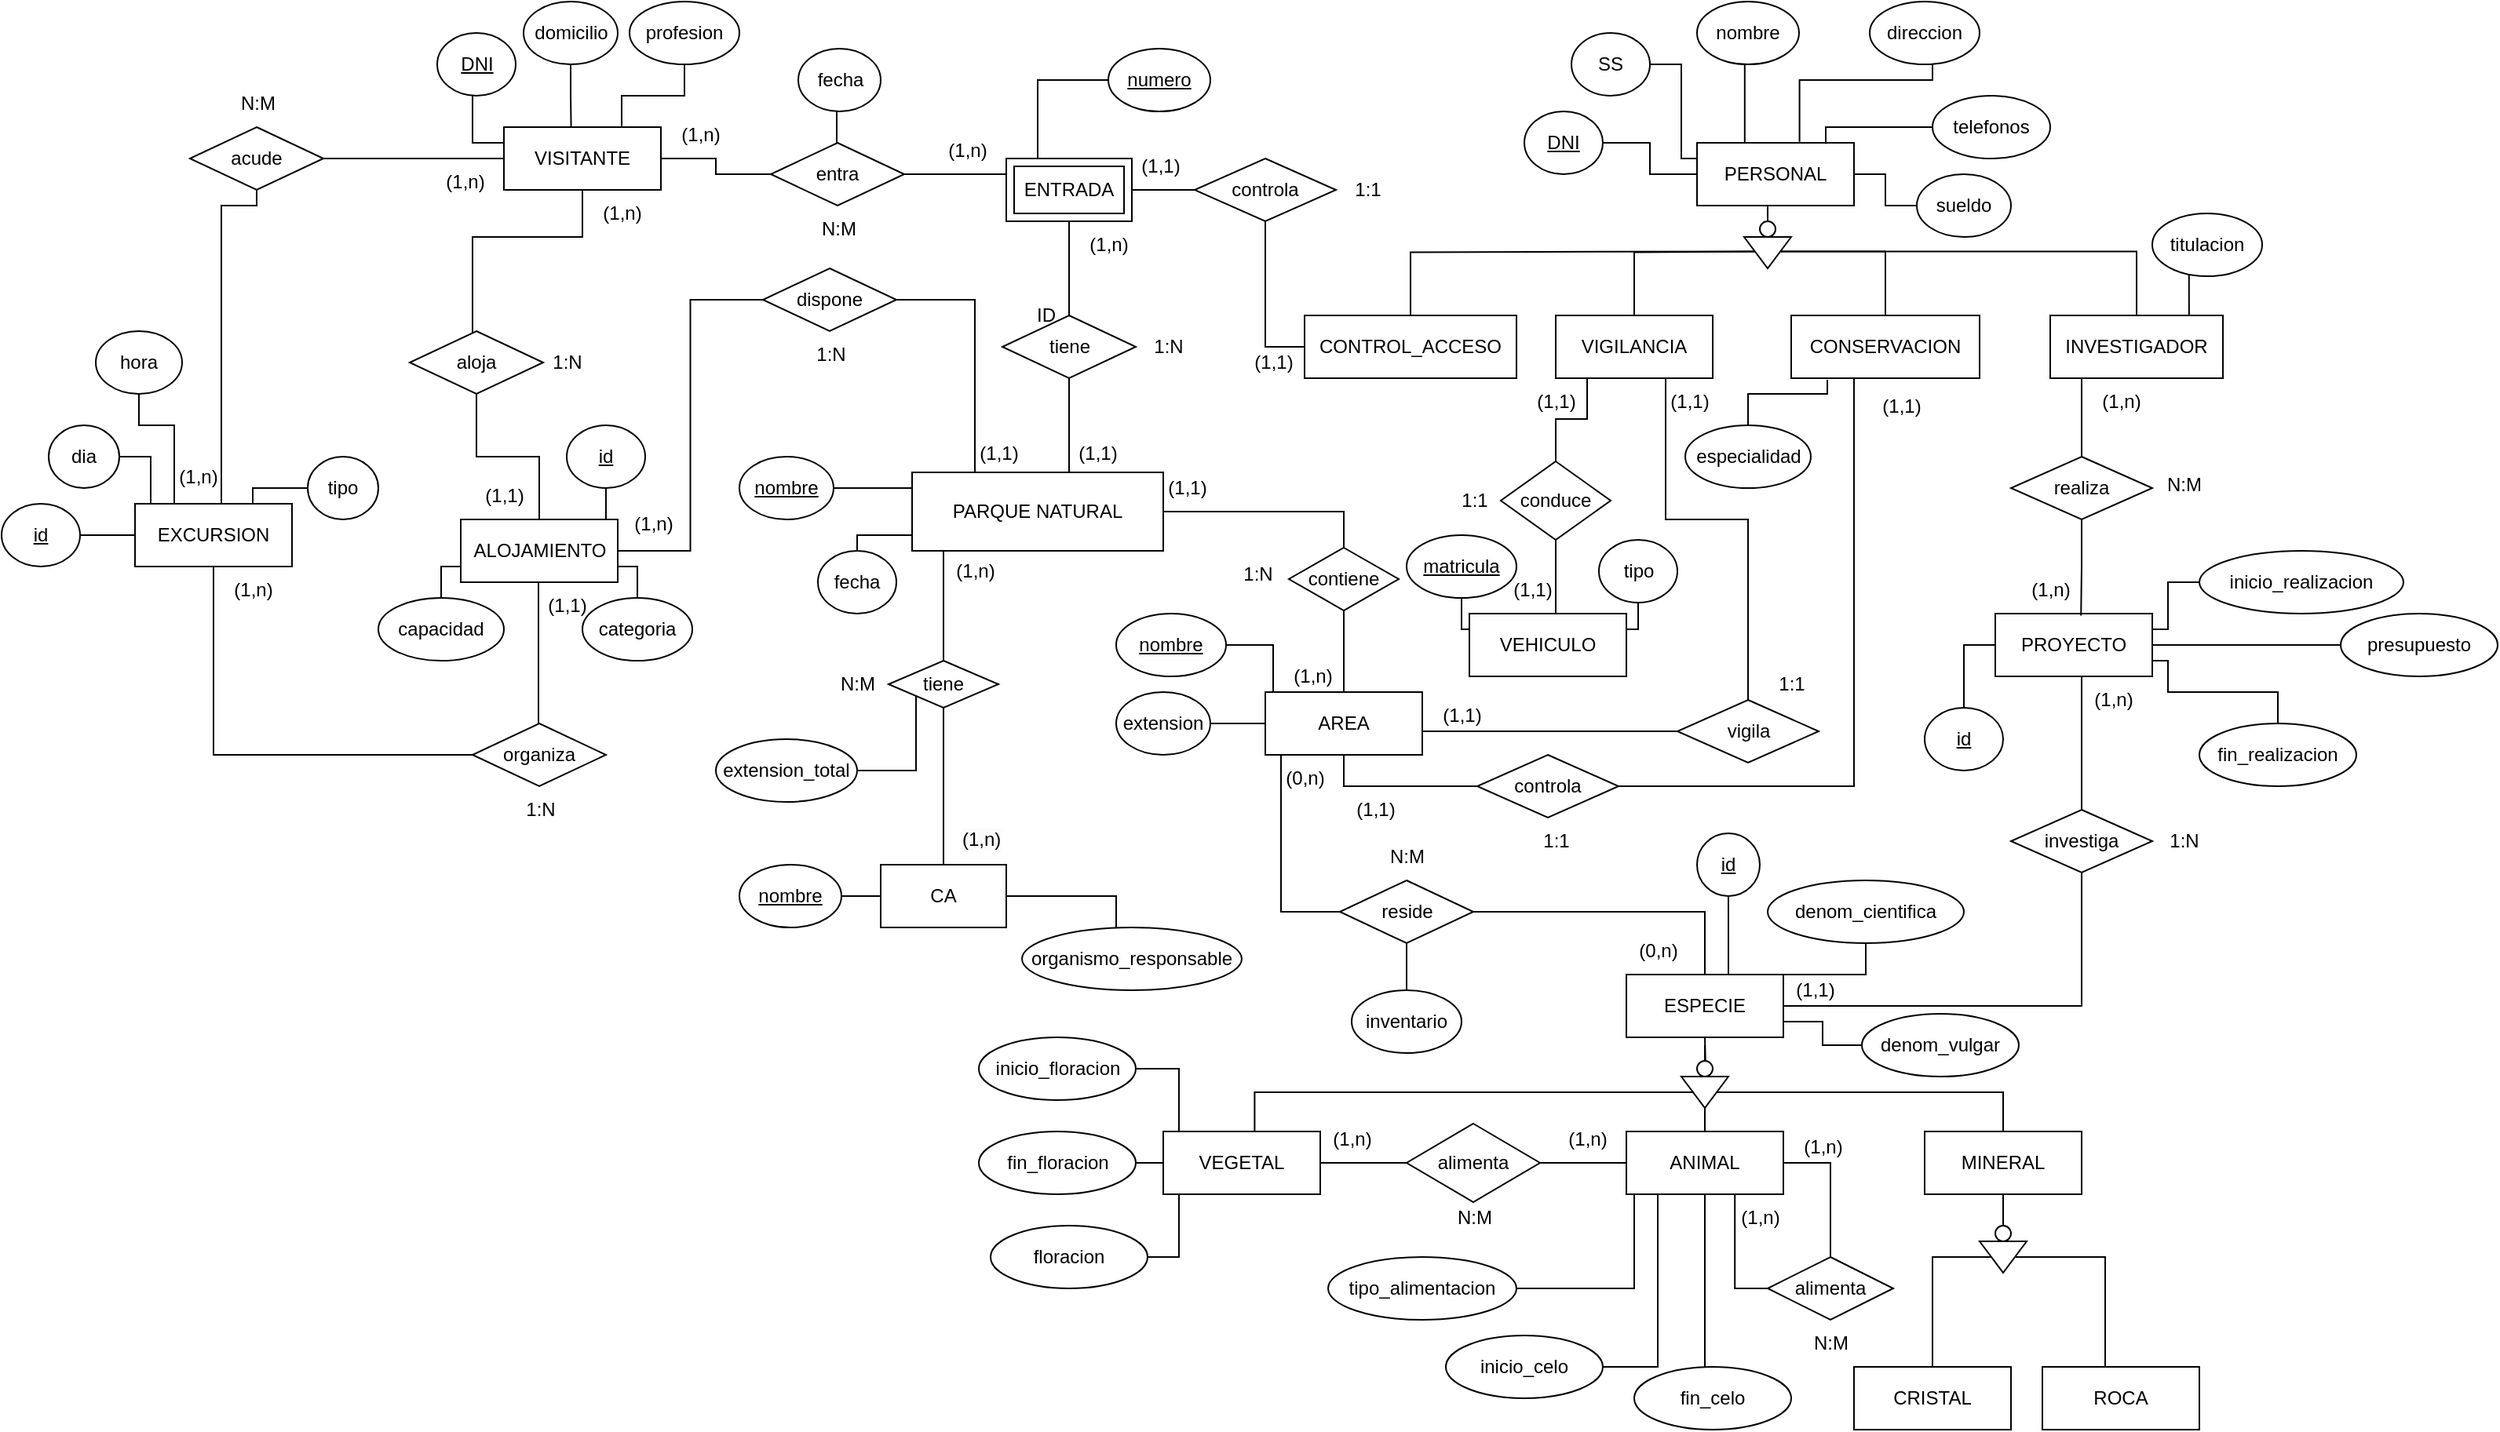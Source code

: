<mxfile version="22.1.8" type="device">
  <diagram id="R2lEEEUBdFMjLlhIrx00" name="Page-1">
    <mxGraphModel dx="2422" dy="682" grid="1" gridSize="10" guides="1" tooltips="1" connect="1" arrows="1" fold="1" page="1" pageScale="1" pageWidth="850" pageHeight="1100" math="0" shadow="0" extFonts="Permanent Marker^https://fonts.googleapis.com/css?family=Permanent+Marker">
      <root>
        <mxCell id="0" />
        <mxCell id="1" parent="0" />
        <mxCell id="6sIepBBf1dvNzspZAciI-65" style="edgeStyle=orthogonalEdgeStyle;rounded=0;orthogonalLoop=1;jettySize=auto;html=1;entryX=0.5;entryY=1;entryDx=0;entryDy=0;endArrow=none;endFill=0;" parent="1" source="Xl_F5yLaofZVcRbHejWL-1" target="6sIepBBf1dvNzspZAciI-63" edge="1">
          <mxGeometry relative="1" as="geometry" />
        </mxCell>
        <mxCell id="Xl_F5yLaofZVcRbHejWL-1" value="CA" style="whiteSpace=wrap;html=1;align=center;" parent="1" vertex="1">
          <mxGeometry x="100" y="550" width="80" height="40" as="geometry" />
        </mxCell>
        <mxCell id="Xl_F5yLaofZVcRbHejWL-2" value="VEGETAL" style="whiteSpace=wrap;html=1;align=center;" parent="1" vertex="1">
          <mxGeometry x="280" y="720" width="100" height="40" as="geometry" />
        </mxCell>
        <mxCell id="6sIepBBf1dvNzspZAciI-76" value="" style="edgeStyle=orthogonalEdgeStyle;rounded=0;orthogonalLoop=1;jettySize=auto;html=1;endArrow=none;endFill=0;" parent="1" source="Xl_F5yLaofZVcRbHejWL-3" target="6sIepBBf1dvNzspZAciI-60" edge="1">
          <mxGeometry relative="1" as="geometry" />
        </mxCell>
        <mxCell id="6sIepBBf1dvNzspZAciI-78" style="edgeStyle=orthogonalEdgeStyle;rounded=0;orthogonalLoop=1;jettySize=auto;html=1;entryX=0.5;entryY=0;entryDx=0;entryDy=0;endArrow=none;endFill=0;" parent="1" source="Xl_F5yLaofZVcRbHejWL-3" target="6sIepBBf1dvNzspZAciI-59" edge="1">
          <mxGeometry relative="1" as="geometry">
            <mxPoint x="735" y="770" as="targetPoint" />
            <Array as="points">
              <mxPoint x="705" y="740" />
            </Array>
          </mxGeometry>
        </mxCell>
        <mxCell id="Xl_F5yLaofZVcRbHejWL-3" value="ANIMAL" style="whiteSpace=wrap;html=1;align=center;" parent="1" vertex="1">
          <mxGeometry x="575" y="720" width="100" height="40" as="geometry" />
        </mxCell>
        <mxCell id="6sIepBBf1dvNzspZAciI-16" style="edgeStyle=orthogonalEdgeStyle;rounded=0;orthogonalLoop=1;jettySize=auto;html=1;endArrow=none;endFill=0;" parent="1" source="6sIepBBf1dvNzspZAciI-197" target="6sIepBBf1dvNzspZAciI-17" edge="1">
          <mxGeometry relative="1" as="geometry">
            <mxPoint x="625.0" y="680" as="targetPoint" />
          </mxGeometry>
        </mxCell>
        <mxCell id="6sIepBBf1dvNzspZAciI-225" style="edgeStyle=orthogonalEdgeStyle;rounded=0;orthogonalLoop=1;jettySize=auto;html=1;exitX=1;exitY=0.25;exitDx=0;exitDy=0;entryX=0.5;entryY=1;entryDx=0;entryDy=0;endArrow=none;endFill=0;" parent="1" source="Xl_F5yLaofZVcRbHejWL-4" target="6sIepBBf1dvNzspZAciI-223" edge="1">
          <mxGeometry relative="1" as="geometry">
            <Array as="points">
              <mxPoint x="675" y="640" />
              <mxPoint x="865" y="640" />
            </Array>
          </mxGeometry>
        </mxCell>
        <mxCell id="Xl_F5yLaofZVcRbHejWL-4" value="ESPECIE" style="whiteSpace=wrap;html=1;align=center;" parent="1" vertex="1">
          <mxGeometry x="575" y="620" width="100" height="40" as="geometry" />
        </mxCell>
        <mxCell id="6sIepBBf1dvNzspZAciI-68" style="edgeStyle=orthogonalEdgeStyle;rounded=0;orthogonalLoop=1;jettySize=auto;html=1;entryX=0.5;entryY=0;entryDx=0;entryDy=0;endArrow=none;endFill=0;" parent="1" source="Xl_F5yLaofZVcRbHejWL-5" target="6sIepBBf1dvNzspZAciI-62" edge="1">
          <mxGeometry relative="1" as="geometry" />
        </mxCell>
        <mxCell id="6sIepBBf1dvNzspZAciI-134" style="edgeStyle=orthogonalEdgeStyle;rounded=0;orthogonalLoop=1;jettySize=auto;html=1;entryX=0.5;entryY=1;entryDx=0;entryDy=0;endArrow=none;endFill=0;" parent="1" source="Xl_F5yLaofZVcRbHejWL-5" target="6sIepBBf1dvNzspZAciI-57" edge="1">
          <mxGeometry relative="1" as="geometry">
            <Array as="points">
              <mxPoint x="220" y="290" />
              <mxPoint x="220" y="290" />
            </Array>
          </mxGeometry>
        </mxCell>
        <mxCell id="Xl_F5yLaofZVcRbHejWL-5" value="PARQUE NATURAL" style="whiteSpace=wrap;html=1;align=center;" parent="1" vertex="1">
          <mxGeometry x="120" y="300" width="160" height="50" as="geometry" />
        </mxCell>
        <mxCell id="Xl_F5yLaofZVcRbHejWL-6" value="MINERAL" style="whiteSpace=wrap;html=1;align=center;" parent="1" vertex="1">
          <mxGeometry x="765" y="720" width="100" height="40" as="geometry" />
        </mxCell>
        <mxCell id="6sIepBBf1dvNzspZAciI-71" style="edgeStyle=orthogonalEdgeStyle;rounded=0;orthogonalLoop=1;jettySize=auto;html=1;exitX=0.5;exitY=1;exitDx=0;exitDy=0;entryX=0;entryY=0.5;entryDx=0;entryDy=0;endArrow=none;endFill=0;" parent="1" source="Xl_F5yLaofZVcRbHejWL-7" target="6sIepBBf1dvNzspZAciI-61" edge="1">
          <mxGeometry relative="1" as="geometry">
            <Array as="points">
              <mxPoint x="355" y="480" />
              <mxPoint x="355" y="580" />
            </Array>
          </mxGeometry>
        </mxCell>
        <mxCell id="6sIepBBf1dvNzspZAciI-146" style="edgeStyle=orthogonalEdgeStyle;rounded=0;orthogonalLoop=1;jettySize=auto;html=1;endArrow=none;endFill=0;" parent="1" source="Xl_F5yLaofZVcRbHejWL-7" target="6sIepBBf1dvNzspZAciI-62" edge="1">
          <mxGeometry relative="1" as="geometry" />
        </mxCell>
        <mxCell id="Xl_F5yLaofZVcRbHejWL-7" value="AREA" style="whiteSpace=wrap;html=1;align=center;" parent="1" vertex="1">
          <mxGeometry x="345" y="440" width="100" height="40" as="geometry" />
        </mxCell>
        <mxCell id="6sIepBBf1dvNzspZAciI-148" style="edgeStyle=orthogonalEdgeStyle;rounded=0;orthogonalLoop=1;jettySize=auto;html=1;entryX=0;entryY=0.5;entryDx=0;entryDy=0;endArrow=none;endFill=0;" parent="1" source="Xl_F5yLaofZVcRbHejWL-9" target="Xl_F5yLaofZVcRbHejWL-7" edge="1">
          <mxGeometry relative="1" as="geometry" />
        </mxCell>
        <mxCell id="Xl_F5yLaofZVcRbHejWL-9" value="extension" style="ellipse;whiteSpace=wrap;html=1;align=center;" parent="1" vertex="1">
          <mxGeometry x="250" y="440" width="60" height="40" as="geometry" />
        </mxCell>
        <mxCell id="6sIepBBf1dvNzspZAciI-21" style="edgeStyle=orthogonalEdgeStyle;rounded=0;orthogonalLoop=1;jettySize=auto;html=1;entryX=1;entryY=0.25;entryDx=0;entryDy=0;endArrow=none;endFill=0;" parent="1" source="Xl_F5yLaofZVcRbHejWL-10" target="Xl_F5yLaofZVcRbHejWL-4" edge="1">
          <mxGeometry relative="1" as="geometry">
            <Array as="points">
              <mxPoint x="728" y="620" />
              <mxPoint x="675" y="620" />
            </Array>
          </mxGeometry>
        </mxCell>
        <mxCell id="Xl_F5yLaofZVcRbHejWL-10" value="denom_cientifica" style="ellipse;whiteSpace=wrap;html=1;align=center;" parent="1" vertex="1">
          <mxGeometry x="665" y="560" width="125" height="40" as="geometry" />
        </mxCell>
        <mxCell id="Xl_F5yLaofZVcRbHejWL-11" value="fecha" style="ellipse;whiteSpace=wrap;html=1;align=center;" parent="1" vertex="1">
          <mxGeometry x="60" y="350" width="50" height="40" as="geometry" />
        </mxCell>
        <mxCell id="6sIepBBf1dvNzspZAciI-73" style="edgeStyle=orthogonalEdgeStyle;rounded=0;orthogonalLoop=1;jettySize=auto;html=1;entryX=0.5;entryY=1;entryDx=0;entryDy=0;endArrow=none;endFill=0;" parent="1" source="Xl_F5yLaofZVcRbHejWL-13" target="6sIepBBf1dvNzspZAciI-61" edge="1">
          <mxGeometry relative="1" as="geometry">
            <Array as="points">
              <mxPoint x="435" y="620" />
              <mxPoint x="435" y="620" />
            </Array>
          </mxGeometry>
        </mxCell>
        <mxCell id="Xl_F5yLaofZVcRbHejWL-13" value="inventario" style="ellipse;whiteSpace=wrap;html=1;align=center;" parent="1" vertex="1">
          <mxGeometry x="400" y="630" width="70" height="40" as="geometry" />
        </mxCell>
        <mxCell id="Xl_F5yLaofZVcRbHejWL-14" value="tipo_alimentacion" style="ellipse;whiteSpace=wrap;html=1;align=center;" parent="1" vertex="1">
          <mxGeometry x="385" y="800" width="120" height="40" as="geometry" />
        </mxCell>
        <mxCell id="Xl_F5yLaofZVcRbHejWL-15" value="fin_celo" style="ellipse;whiteSpace=wrap;html=1;align=center;" parent="1" vertex="1">
          <mxGeometry x="580" y="870" width="100" height="40" as="geometry" />
        </mxCell>
        <mxCell id="Xl_F5yLaofZVcRbHejWL-16" value="inicio_celo" style="ellipse;whiteSpace=wrap;html=1;align=center;" parent="1" vertex="1">
          <mxGeometry x="460" y="850" width="100" height="40" as="geometry" />
        </mxCell>
        <mxCell id="Xl_F5yLaofZVcRbHejWL-17" value="floracion" style="ellipse;whiteSpace=wrap;html=1;align=center;" parent="1" vertex="1">
          <mxGeometry x="170" y="780" width="100" height="40" as="geometry" />
        </mxCell>
        <mxCell id="6sIepBBf1dvNzspZAciI-11" style="edgeStyle=orthogonalEdgeStyle;rounded=0;orthogonalLoop=1;jettySize=auto;html=1;endArrow=none;endFill=0;" parent="1" source="Xl_F5yLaofZVcRbHejWL-18" edge="1">
          <mxGeometry relative="1" as="geometry">
            <mxPoint x="280" y="740" as="targetPoint" />
            <Array as="points">
              <mxPoint x="280" y="740" />
              <mxPoint x="280" y="740" />
            </Array>
          </mxGeometry>
        </mxCell>
        <mxCell id="Xl_F5yLaofZVcRbHejWL-18" value="fin_floracion" style="ellipse;whiteSpace=wrap;html=1;align=center;" parent="1" vertex="1">
          <mxGeometry x="162.5" y="720" width="100" height="40" as="geometry" />
        </mxCell>
        <mxCell id="6sIepBBf1dvNzspZAciI-10" style="edgeStyle=orthogonalEdgeStyle;rounded=0;orthogonalLoop=1;jettySize=auto;html=1;exitX=1;exitY=0.5;exitDx=0;exitDy=0;entryX=0.25;entryY=0;entryDx=0;entryDy=0;endArrow=none;endFill=0;" parent="1" source="Xl_F5yLaofZVcRbHejWL-19" target="Xl_F5yLaofZVcRbHejWL-2" edge="1">
          <mxGeometry relative="1" as="geometry">
            <Array as="points">
              <mxPoint x="290" y="680" />
              <mxPoint x="290" y="720" />
            </Array>
          </mxGeometry>
        </mxCell>
        <mxCell id="Xl_F5yLaofZVcRbHejWL-19" value="inicio_floracion" style="ellipse;whiteSpace=wrap;html=1;align=center;" parent="1" vertex="1">
          <mxGeometry x="162.5" y="660" width="100" height="40" as="geometry" />
        </mxCell>
        <mxCell id="6sIepBBf1dvNzspZAciI-147" style="edgeStyle=orthogonalEdgeStyle;rounded=0;orthogonalLoop=1;jettySize=auto;html=1;entryX=0.25;entryY=0;entryDx=0;entryDy=0;endArrow=none;endFill=0;" parent="1" source="Xl_F5yLaofZVcRbHejWL-20" target="Xl_F5yLaofZVcRbHejWL-7" edge="1">
          <mxGeometry relative="1" as="geometry">
            <Array as="points">
              <mxPoint x="350" y="410" />
              <mxPoint x="350" y="440" />
            </Array>
          </mxGeometry>
        </mxCell>
        <mxCell id="Xl_F5yLaofZVcRbHejWL-20" value="nombre" style="ellipse;whiteSpace=wrap;html=1;align=center;fontStyle=4;" parent="1" vertex="1">
          <mxGeometry x="250" y="390" width="70" height="40" as="geometry" />
        </mxCell>
        <mxCell id="Xl_F5yLaofZVcRbHejWL-21" value="CRISTAL" style="whiteSpace=wrap;html=1;align=center;" parent="1" vertex="1">
          <mxGeometry x="720" y="870" width="100" height="40" as="geometry" />
        </mxCell>
        <mxCell id="Xl_F5yLaofZVcRbHejWL-22" value="ROCA" style="whiteSpace=wrap;html=1;align=center;" parent="1" vertex="1">
          <mxGeometry x="840" y="870" width="100" height="40" as="geometry" />
        </mxCell>
        <mxCell id="6sIepBBf1dvNzspZAciI-142" style="edgeStyle=orthogonalEdgeStyle;rounded=0;orthogonalLoop=1;jettySize=auto;html=1;entryX=1;entryY=0.5;entryDx=0;entryDy=0;endArrow=none;endFill=0;" parent="1" source="Xl_F5yLaofZVcRbHejWL-25" target="6sIepBBf1dvNzspZAciI-94" edge="1">
          <mxGeometry relative="1" as="geometry">
            <mxPoint x="740" y="610.0" as="targetPoint" />
            <Array as="points">
              <mxPoint x="720" y="500" />
            </Array>
          </mxGeometry>
        </mxCell>
        <mxCell id="Xl_F5yLaofZVcRbHejWL-25" value="CONSERVACION" style="whiteSpace=wrap;html=1;align=center;" parent="1" vertex="1">
          <mxGeometry x="680" y="200" width="120" height="40" as="geometry" />
        </mxCell>
        <mxCell id="Xl_F5yLaofZVcRbHejWL-26" value="PERSONAL" style="whiteSpace=wrap;html=1;align=center;" parent="1" vertex="1">
          <mxGeometry x="620" y="90" width="100" height="40" as="geometry" />
        </mxCell>
        <mxCell id="Xl_F5yLaofZVcRbHejWL-27" value="direccion" style="ellipse;whiteSpace=wrap;html=1;align=center;" parent="1" vertex="1">
          <mxGeometry x="730" width="70" height="40" as="geometry" />
        </mxCell>
        <mxCell id="Xl_F5yLaofZVcRbHejWL-28" value="nombre" style="ellipse;whiteSpace=wrap;html=1;align=center;" parent="1" vertex="1">
          <mxGeometry x="620" width="65" height="40" as="geometry" />
        </mxCell>
        <mxCell id="Xl_F5yLaofZVcRbHejWL-29" value="SS" style="ellipse;whiteSpace=wrap;html=1;align=center;" parent="1" vertex="1">
          <mxGeometry x="540" y="20" width="50" height="40" as="geometry" />
        </mxCell>
        <mxCell id="6sIepBBf1dvNzspZAciI-37" style="edgeStyle=orthogonalEdgeStyle;rounded=0;orthogonalLoop=1;jettySize=auto;html=1;entryX=0;entryY=0.5;entryDx=0;entryDy=0;endArrow=none;endFill=0;" parent="1" source="Xl_F5yLaofZVcRbHejWL-30" target="Xl_F5yLaofZVcRbHejWL-26" edge="1">
          <mxGeometry relative="1" as="geometry" />
        </mxCell>
        <mxCell id="Xl_F5yLaofZVcRbHejWL-30" value="DNI" style="ellipse;whiteSpace=wrap;html=1;align=center;fontStyle=4;" parent="1" vertex="1">
          <mxGeometry x="510" y="70" width="50" height="40" as="geometry" />
        </mxCell>
        <mxCell id="Xl_F5yLaofZVcRbHejWL-31" value="telefonos" style="ellipse;whiteSpace=wrap;html=1;align=center;" parent="1" vertex="1">
          <mxGeometry x="770" y="60" width="75" height="40" as="geometry" />
        </mxCell>
        <mxCell id="6sIepBBf1dvNzspZAciI-41" style="edgeStyle=orthogonalEdgeStyle;rounded=0;orthogonalLoop=1;jettySize=auto;html=1;entryX=1;entryY=0.5;entryDx=0;entryDy=0;endArrow=none;endFill=0;" parent="1" source="Xl_F5yLaofZVcRbHejWL-33" target="Xl_F5yLaofZVcRbHejWL-26" edge="1">
          <mxGeometry relative="1" as="geometry" />
        </mxCell>
        <mxCell id="Xl_F5yLaofZVcRbHejWL-33" value="sueldo" style="ellipse;whiteSpace=wrap;html=1;align=center;" parent="1" vertex="1">
          <mxGeometry x="760" y="110" width="60" height="40" as="geometry" />
        </mxCell>
        <mxCell id="6sIepBBf1dvNzspZAciI-91" value="" style="edgeStyle=orthogonalEdgeStyle;rounded=0;orthogonalLoop=1;jettySize=auto;html=1;endArrow=none;endFill=0;" parent="1" source="Xl_F5yLaofZVcRbHejWL-34" target="6sIepBBf1dvNzspZAciI-88" edge="1">
          <mxGeometry relative="1" as="geometry">
            <Array as="points">
              <mxPoint x="865" y="250" />
              <mxPoint x="865" y="250" />
            </Array>
          </mxGeometry>
        </mxCell>
        <mxCell id="6sIepBBf1dvNzspZAciI-93" style="edgeStyle=orthogonalEdgeStyle;rounded=0;orthogonalLoop=1;jettySize=auto;html=1;exitX=0.5;exitY=0;exitDx=0;exitDy=0;entryX=0.5;entryY=0;entryDx=0;entryDy=0;endArrow=none;endFill=0;" parent="1" source="Xl_F5yLaofZVcRbHejWL-34" edge="1">
          <mxGeometry relative="1" as="geometry">
            <mxPoint x="673.287" y="159.205" as="targetPoint" />
            <Array as="points">
              <mxPoint x="900" y="160" />
            </Array>
          </mxGeometry>
        </mxCell>
        <mxCell id="Xl_F5yLaofZVcRbHejWL-34" value="INVESTIGADOR" style="whiteSpace=wrap;html=1;align=center;" parent="1" vertex="1">
          <mxGeometry x="845" y="200" width="110" height="40" as="geometry" />
        </mxCell>
        <mxCell id="6sIepBBf1dvNzspZAciI-133" style="edgeStyle=orthogonalEdgeStyle;rounded=0;orthogonalLoop=1;jettySize=auto;html=1;endArrow=none;endFill=0;entryX=0.5;entryY=0;entryDx=0;entryDy=0;" parent="1" source="Xl_F5yLaofZVcRbHejWL-35" target="6sIepBBf1dvNzspZAciI-129" edge="1">
          <mxGeometry relative="1" as="geometry">
            <Array as="points">
              <mxPoint x="600" y="330" />
              <mxPoint x="652" y="330" />
            </Array>
          </mxGeometry>
        </mxCell>
        <mxCell id="6sIepBBf1dvNzspZAciI-217" style="edgeStyle=orthogonalEdgeStyle;rounded=0;orthogonalLoop=1;jettySize=auto;html=1;entryX=0.5;entryY=0;entryDx=0;entryDy=0;endArrow=none;endFill=0;" parent="1" source="Xl_F5yLaofZVcRbHejWL-35" target="6sIepBBf1dvNzspZAciI-215" edge="1">
          <mxGeometry relative="1" as="geometry">
            <Array as="points">
              <mxPoint x="550" y="266" />
              <mxPoint x="530" y="266" />
            </Array>
          </mxGeometry>
        </mxCell>
        <mxCell id="Xl_F5yLaofZVcRbHejWL-35" value="VIGILANCIA" style="whiteSpace=wrap;html=1;align=center;" parent="1" vertex="1">
          <mxGeometry x="530" y="200" width="100" height="40" as="geometry" />
        </mxCell>
        <mxCell id="6sIepBBf1dvNzspZAciI-116" style="edgeStyle=orthogonalEdgeStyle;rounded=0;orthogonalLoop=1;jettySize=auto;html=1;entryX=0.5;entryY=0;entryDx=0;entryDy=0;endArrow=none;endFill=0;exitX=0;exitY=0.5;exitDx=0;exitDy=0;" parent="1" source="Xl_F5yLaofZVcRbHejWL-36" target="6sIepBBf1dvNzspZAciI-58" edge="1">
          <mxGeometry relative="1" as="geometry">
            <Array as="points">
              <mxPoint x="345" y="220" />
            </Array>
          </mxGeometry>
        </mxCell>
        <mxCell id="Xl_F5yLaofZVcRbHejWL-36" value="CONTROL_ACCESO" style="whiteSpace=wrap;html=1;align=center;" parent="1" vertex="1">
          <mxGeometry x="370" y="200" width="135" height="40" as="geometry" />
        </mxCell>
        <mxCell id="Xl_F5yLaofZVcRbHejWL-38" value="VEHICULO" style="whiteSpace=wrap;html=1;align=center;" parent="1" vertex="1">
          <mxGeometry x="475" y="390" width="100" height="40" as="geometry" />
        </mxCell>
        <mxCell id="6sIepBBf1dvNzspZAciI-125" style="edgeStyle=orthogonalEdgeStyle;rounded=0;orthogonalLoop=1;jettySize=auto;html=1;endArrow=none;endFill=0;" parent="1" source="Xl_F5yLaofZVcRbHejWL-39" target="6sIepBBf1dvNzspZAciI-124" edge="1">
          <mxGeometry relative="1" as="geometry">
            <Array as="points">
              <mxPoint x="-230" y="100" />
              <mxPoint x="-230" y="100" />
            </Array>
          </mxGeometry>
        </mxCell>
        <mxCell id="6sIepBBf1dvNzspZAciI-160" style="edgeStyle=orthogonalEdgeStyle;rounded=0;orthogonalLoop=1;jettySize=auto;html=1;entryX=0;entryY=0.5;entryDx=0;entryDy=0;endArrow=none;endFill=0;" parent="1" source="Xl_F5yLaofZVcRbHejWL-39" target="6sIepBBf1dvNzspZAciI-159" edge="1">
          <mxGeometry relative="1" as="geometry" />
        </mxCell>
        <mxCell id="Xl_F5yLaofZVcRbHejWL-39" value="VISITANTE" style="whiteSpace=wrap;html=1;align=center;" parent="1" vertex="1">
          <mxGeometry x="-140" y="80" width="100" height="40" as="geometry" />
        </mxCell>
        <mxCell id="6sIepBBf1dvNzspZAciI-224" style="edgeStyle=orthogonalEdgeStyle;rounded=0;orthogonalLoop=1;jettySize=auto;html=1;entryX=0.5;entryY=0;entryDx=0;entryDy=0;endArrow=none;endFill=0;" parent="1" source="Xl_F5yLaofZVcRbHejWL-40" target="6sIepBBf1dvNzspZAciI-223" edge="1">
          <mxGeometry relative="1" as="geometry">
            <Array as="points">
              <mxPoint x="865" y="450" />
              <mxPoint x="865" y="450" />
            </Array>
          </mxGeometry>
        </mxCell>
        <mxCell id="Xl_F5yLaofZVcRbHejWL-40" value="PROYECTO" style="whiteSpace=wrap;html=1;align=center;" parent="1" vertex="1">
          <mxGeometry x="810" y="390" width="100" height="40" as="geometry" />
        </mxCell>
        <mxCell id="6sIepBBf1dvNzspZAciI-168" style="edgeStyle=orthogonalEdgeStyle;rounded=0;orthogonalLoop=1;jettySize=auto;html=1;endArrow=none;endFill=0;" parent="1" source="Xl_F5yLaofZVcRbHejWL-41" edge="1">
          <mxGeometry relative="1" as="geometry">
            <mxPoint x="910" y="420" as="targetPoint" />
            <Array as="points">
              <mxPoint x="990" y="440" />
              <mxPoint x="920" y="440" />
              <mxPoint x="920" y="420" />
            </Array>
          </mxGeometry>
        </mxCell>
        <mxCell id="Xl_F5yLaofZVcRbHejWL-41" value="fin_realizacion" style="ellipse;whiteSpace=wrap;html=1;align=center;" parent="1" vertex="1">
          <mxGeometry x="940" y="460" width="100" height="40" as="geometry" />
        </mxCell>
        <mxCell id="6sIepBBf1dvNzspZAciI-169" style="edgeStyle=orthogonalEdgeStyle;rounded=0;orthogonalLoop=1;jettySize=auto;html=1;endArrow=none;endFill=0;" parent="1" source="Xl_F5yLaofZVcRbHejWL-42" edge="1">
          <mxGeometry relative="1" as="geometry">
            <mxPoint x="910" y="420" as="targetPoint" />
            <Array as="points">
              <mxPoint x="910" y="410" />
            </Array>
          </mxGeometry>
        </mxCell>
        <mxCell id="Xl_F5yLaofZVcRbHejWL-42" value="presupuesto" style="ellipse;whiteSpace=wrap;html=1;align=center;" parent="1" vertex="1">
          <mxGeometry x="1030" y="390" width="100" height="40" as="geometry" />
        </mxCell>
        <mxCell id="6sIepBBf1dvNzspZAciI-170" style="edgeStyle=orthogonalEdgeStyle;rounded=0;orthogonalLoop=1;jettySize=auto;html=1;entryX=0;entryY=0.5;entryDx=0;entryDy=0;endArrow=none;endFill=0;" parent="1" source="Xl_F5yLaofZVcRbHejWL-43" target="Xl_F5yLaofZVcRbHejWL-40" edge="1">
          <mxGeometry relative="1" as="geometry" />
        </mxCell>
        <mxCell id="Xl_F5yLaofZVcRbHejWL-43" value="id" style="ellipse;whiteSpace=wrap;html=1;align=center;fontStyle=4;" parent="1" vertex="1">
          <mxGeometry x="765" y="450" width="50" height="40" as="geometry" />
        </mxCell>
        <mxCell id="6sIepBBf1dvNzspZAciI-167" style="edgeStyle=orthogonalEdgeStyle;rounded=0;orthogonalLoop=1;jettySize=auto;html=1;entryX=1;entryY=0.25;entryDx=0;entryDy=0;endArrow=none;endFill=0;" parent="1" source="Xl_F5yLaofZVcRbHejWL-44" target="Xl_F5yLaofZVcRbHejWL-40" edge="1">
          <mxGeometry relative="1" as="geometry" />
        </mxCell>
        <mxCell id="Xl_F5yLaofZVcRbHejWL-44" value="inicio_realizacion" style="ellipse;whiteSpace=wrap;html=1;align=center;" parent="1" vertex="1">
          <mxGeometry x="940" y="350" width="130" height="40" as="geometry" />
        </mxCell>
        <mxCell id="6sIepBBf1dvNzspZAciI-218" style="edgeStyle=orthogonalEdgeStyle;rounded=0;orthogonalLoop=1;jettySize=auto;html=1;entryX=1;entryY=0.25;entryDx=0;entryDy=0;endArrow=none;endFill=0;" parent="1" source="Xl_F5yLaofZVcRbHejWL-46" target="Xl_F5yLaofZVcRbHejWL-38" edge="1">
          <mxGeometry relative="1" as="geometry">
            <Array as="points">
              <mxPoint x="583" y="400" />
            </Array>
          </mxGeometry>
        </mxCell>
        <mxCell id="Xl_F5yLaofZVcRbHejWL-46" value="tipo" style="ellipse;whiteSpace=wrap;html=1;align=center;" parent="1" vertex="1">
          <mxGeometry x="557.5" y="343" width="50" height="40" as="geometry" />
        </mxCell>
        <mxCell id="6sIepBBf1dvNzspZAciI-219" style="edgeStyle=orthogonalEdgeStyle;rounded=0;orthogonalLoop=1;jettySize=auto;html=1;entryX=0;entryY=0.25;entryDx=0;entryDy=0;endArrow=none;endFill=0;" parent="1" source="Xl_F5yLaofZVcRbHejWL-47" target="Xl_F5yLaofZVcRbHejWL-38" edge="1">
          <mxGeometry relative="1" as="geometry" />
        </mxCell>
        <mxCell id="Xl_F5yLaofZVcRbHejWL-47" value="matricula" style="ellipse;whiteSpace=wrap;html=1;align=center;fontStyle=4;" parent="1" vertex="1">
          <mxGeometry x="435" y="340" width="70" height="40" as="geometry" />
        </mxCell>
        <mxCell id="Xl_F5yLaofZVcRbHejWL-49" value="titulacion" style="ellipse;whiteSpace=wrap;html=1;align=center;" parent="1" vertex="1">
          <mxGeometry x="910" y="135" width="70" height="40" as="geometry" />
        </mxCell>
        <mxCell id="6sIepBBf1dvNzspZAciI-32" style="edgeStyle=orthogonalEdgeStyle;rounded=0;orthogonalLoop=1;jettySize=auto;html=1;entryX=0.192;entryY=1.025;entryDx=0;entryDy=0;endArrow=none;endFill=0;entryPerimeter=0;" parent="1" source="Xl_F5yLaofZVcRbHejWL-50" target="Xl_F5yLaofZVcRbHejWL-25" edge="1">
          <mxGeometry relative="1" as="geometry" />
        </mxCell>
        <mxCell id="Xl_F5yLaofZVcRbHejWL-50" value="especialidad" style="ellipse;whiteSpace=wrap;html=1;align=center;" parent="1" vertex="1">
          <mxGeometry x="612.5" y="270" width="80" height="40" as="geometry" />
        </mxCell>
        <mxCell id="6sIepBBf1dvNzspZAciI-155" style="edgeStyle=orthogonalEdgeStyle;rounded=0;orthogonalLoop=1;jettySize=auto;html=1;entryX=0;entryY=0.25;entryDx=0;entryDy=0;endArrow=none;endFill=0;" parent="1" source="Xl_F5yLaofZVcRbHejWL-51" target="Xl_F5yLaofZVcRbHejWL-39" edge="1">
          <mxGeometry relative="1" as="geometry">
            <Array as="points">
              <mxPoint x="-160" y="90" />
            </Array>
          </mxGeometry>
        </mxCell>
        <mxCell id="Xl_F5yLaofZVcRbHejWL-51" value="DNI" style="ellipse;whiteSpace=wrap;html=1;align=center;fontStyle=4;" parent="1" vertex="1">
          <mxGeometry x="-182.5" y="20" width="50" height="40" as="geometry" />
        </mxCell>
        <mxCell id="Xl_F5yLaofZVcRbHejWL-53" value="domicilio" style="ellipse;whiteSpace=wrap;html=1;align=center;" parent="1" vertex="1">
          <mxGeometry x="-127.5" width="60" height="40" as="geometry" />
        </mxCell>
        <mxCell id="6sIepBBf1dvNzspZAciI-157" style="edgeStyle=orthogonalEdgeStyle;rounded=0;orthogonalLoop=1;jettySize=auto;html=1;entryX=0.75;entryY=0;entryDx=0;entryDy=0;endArrow=none;endFill=0;" parent="1" source="Xl_F5yLaofZVcRbHejWL-54" target="Xl_F5yLaofZVcRbHejWL-39" edge="1">
          <mxGeometry relative="1" as="geometry" />
        </mxCell>
        <mxCell id="Xl_F5yLaofZVcRbHejWL-54" value="profesion" style="ellipse;whiteSpace=wrap;html=1;align=center;" parent="1" vertex="1">
          <mxGeometry x="-60" width="70" height="40" as="geometry" />
        </mxCell>
        <mxCell id="6sIepBBf1dvNzspZAciI-139" style="edgeStyle=orthogonalEdgeStyle;rounded=0;orthogonalLoop=1;jettySize=auto;html=1;entryX=0;entryY=0.5;entryDx=0;entryDy=0;endArrow=none;endFill=0;" parent="1" source="Xl_F5yLaofZVcRbHejWL-55" target="6sIepBBf1dvNzspZAciI-113" edge="1">
          <mxGeometry relative="1" as="geometry" />
        </mxCell>
        <mxCell id="Xl_F5yLaofZVcRbHejWL-55" value="ALOJAMIENTO" style="whiteSpace=wrap;html=1;align=center;" parent="1" vertex="1">
          <mxGeometry x="-167.5" y="330" width="100" height="40" as="geometry" />
        </mxCell>
        <mxCell id="6sIepBBf1dvNzspZAciI-152" style="edgeStyle=orthogonalEdgeStyle;rounded=0;orthogonalLoop=1;jettySize=auto;html=1;exitX=0.5;exitY=0;exitDx=0;exitDy=0;entryX=1;entryY=0.75;entryDx=0;entryDy=0;endArrow=none;endFill=0;" parent="1" source="Xl_F5yLaofZVcRbHejWL-56" target="Xl_F5yLaofZVcRbHejWL-55" edge="1">
          <mxGeometry relative="1" as="geometry">
            <Array as="points">
              <mxPoint x="-55" y="360" />
            </Array>
          </mxGeometry>
        </mxCell>
        <mxCell id="Xl_F5yLaofZVcRbHejWL-56" value="categoria" style="ellipse;whiteSpace=wrap;html=1;align=center;" parent="1" vertex="1">
          <mxGeometry x="-90" y="380" width="70" height="40" as="geometry" />
        </mxCell>
        <mxCell id="6sIepBBf1dvNzspZAciI-153" style="edgeStyle=orthogonalEdgeStyle;rounded=0;orthogonalLoop=1;jettySize=auto;html=1;entryX=0;entryY=0.75;entryDx=0;entryDy=0;endArrow=none;endFill=0;" parent="1" source="Xl_F5yLaofZVcRbHejWL-57" target="Xl_F5yLaofZVcRbHejWL-55" edge="1">
          <mxGeometry relative="1" as="geometry" />
        </mxCell>
        <mxCell id="Xl_F5yLaofZVcRbHejWL-57" value="capacidad" style="ellipse;whiteSpace=wrap;html=1;align=center;" parent="1" vertex="1">
          <mxGeometry x="-220" y="380" width="80" height="40" as="geometry" />
        </mxCell>
        <mxCell id="Xl_F5yLaofZVcRbHejWL-58" value="EXCURSION" style="whiteSpace=wrap;html=1;align=center;" parent="1" vertex="1">
          <mxGeometry x="-375" y="320" width="100" height="40" as="geometry" />
        </mxCell>
        <mxCell id="Xl_F5yLaofZVcRbHejWL-59" value="tipo" style="ellipse;whiteSpace=wrap;html=1;align=center;" parent="1" vertex="1">
          <mxGeometry x="-265" y="290" width="45" height="40" as="geometry" />
        </mxCell>
        <mxCell id="6sIepBBf1dvNzspZAciI-55" style="edgeStyle=orthogonalEdgeStyle;rounded=0;orthogonalLoop=1;jettySize=auto;html=1;endArrow=none;endFill=0;entryX=0.1;entryY=-0.007;entryDx=0;entryDy=0;entryPerimeter=0;" parent="1" source="Xl_F5yLaofZVcRbHejWL-60" target="Xl_F5yLaofZVcRbHejWL-58" edge="1">
          <mxGeometry relative="1" as="geometry">
            <mxPoint x="-365" y="319" as="targetPoint" />
            <Array as="points">
              <mxPoint x="-365" y="290" />
            </Array>
          </mxGeometry>
        </mxCell>
        <mxCell id="Xl_F5yLaofZVcRbHejWL-60" value="dia" style="ellipse;whiteSpace=wrap;html=1;align=center;" parent="1" vertex="1">
          <mxGeometry x="-430" y="270" width="45" height="40" as="geometry" />
        </mxCell>
        <mxCell id="6sIepBBf1dvNzspZAciI-140" value="" style="edgeStyle=orthogonalEdgeStyle;rounded=0;orthogonalLoop=1;jettySize=auto;html=1;endArrow=none;endFill=0;exitX=0.75;exitY=0;exitDx=0;exitDy=0;entryX=0;entryY=0.5;entryDx=0;entryDy=0;" parent="1" source="Xl_F5yLaofZVcRbHejWL-58" target="Xl_F5yLaofZVcRbHejWL-59" edge="1">
          <mxGeometry relative="1" as="geometry">
            <mxPoint x="-300" y="310" as="sourcePoint" />
            <Array as="points">
              <mxPoint x="-300" y="310" />
            </Array>
          </mxGeometry>
        </mxCell>
        <mxCell id="Xl_F5yLaofZVcRbHejWL-61" value="hora" style="ellipse;whiteSpace=wrap;html=1;align=center;" parent="1" vertex="1">
          <mxGeometry x="-400" y="210" width="55" height="40" as="geometry" />
        </mxCell>
        <mxCell id="6sIepBBf1dvNzspZAciI-56" value="" style="edgeStyle=orthogonalEdgeStyle;rounded=0;orthogonalLoop=1;jettySize=auto;html=1;endArrow=none;endFill=0;" parent="1" source="Xl_F5yLaofZVcRbHejWL-63" target="Xl_F5yLaofZVcRbHejWL-58" edge="1">
          <mxGeometry relative="1" as="geometry" />
        </mxCell>
        <mxCell id="Xl_F5yLaofZVcRbHejWL-63" value="id" style="ellipse;whiteSpace=wrap;html=1;align=center;fontStyle=4;" parent="1" vertex="1">
          <mxGeometry x="-460" y="320" width="50" height="40" as="geometry" />
        </mxCell>
        <mxCell id="Xl_F5yLaofZVcRbHejWL-64" value="nombre" style="ellipse;whiteSpace=wrap;html=1;align=center;fontStyle=4;" parent="1" vertex="1">
          <mxGeometry x="10" y="290" width="60" height="40" as="geometry" />
        </mxCell>
        <mxCell id="6sIepBBf1dvNzspZAciI-64" style="edgeStyle=orthogonalEdgeStyle;rounded=0;orthogonalLoop=1;jettySize=auto;html=1;entryX=1;entryY=0.5;entryDx=0;entryDy=0;endArrow=none;endFill=0;" parent="1" source="Xl_F5yLaofZVcRbHejWL-66" target="Xl_F5yLaofZVcRbHejWL-1" edge="1">
          <mxGeometry relative="1" as="geometry">
            <Array as="points">
              <mxPoint x="250" y="570" />
            </Array>
          </mxGeometry>
        </mxCell>
        <mxCell id="Xl_F5yLaofZVcRbHejWL-66" value="organismo_responsable" style="ellipse;whiteSpace=wrap;html=1;align=center;" parent="1" vertex="1">
          <mxGeometry x="190" y="590" width="140" height="40" as="geometry" />
        </mxCell>
        <mxCell id="6sIepBBf1dvNzspZAciI-7" style="edgeStyle=orthogonalEdgeStyle;rounded=0;orthogonalLoop=1;jettySize=auto;html=1;exitX=0.5;exitY=0;exitDx=0;exitDy=0;endArrow=none;endFill=0;" parent="1" source="Xl_F5yLaofZVcRbHejWL-11" target="Xl_F5yLaofZVcRbHejWL-5" edge="1">
          <mxGeometry relative="1" as="geometry">
            <mxPoint x="180.03" y="340.0" as="sourcePoint" />
            <mxPoint x="120" y="320" as="targetPoint" />
            <Array as="points">
              <mxPoint x="85" y="340" />
            </Array>
          </mxGeometry>
        </mxCell>
        <mxCell id="6sIepBBf1dvNzspZAciI-13" style="edgeStyle=orthogonalEdgeStyle;rounded=0;orthogonalLoop=1;jettySize=auto;html=1;entryX=0;entryY=1;entryDx=0;entryDy=0;endArrow=none;endFill=0;exitX=1;exitY=0.5;exitDx=0;exitDy=0;" parent="1" source="Xl_F5yLaofZVcRbHejWL-14" edge="1">
          <mxGeometry relative="1" as="geometry">
            <mxPoint x="510" y="820" as="sourcePoint" />
            <mxPoint x="580" y="760" as="targetPoint" />
            <Array as="points">
              <mxPoint x="580" y="820" />
            </Array>
          </mxGeometry>
        </mxCell>
        <mxCell id="6sIepBBf1dvNzspZAciI-14" style="edgeStyle=orthogonalEdgeStyle;rounded=0;orthogonalLoop=1;jettySize=auto;html=1;endArrow=none;endFill=0;" parent="1" source="Xl_F5yLaofZVcRbHejWL-15" edge="1">
          <mxGeometry relative="1" as="geometry">
            <mxPoint x="585" y="760" as="targetPoint" />
            <Array as="points">
              <mxPoint x="625" y="760" />
            </Array>
          </mxGeometry>
        </mxCell>
        <mxCell id="6sIepBBf1dvNzspZAciI-15" style="edgeStyle=orthogonalEdgeStyle;rounded=0;orthogonalLoop=1;jettySize=auto;html=1;endArrow=none;endFill=0;exitX=1;exitY=0.5;exitDx=0;exitDy=0;" parent="1" source="Xl_F5yLaofZVcRbHejWL-16" edge="1">
          <mxGeometry relative="1" as="geometry">
            <mxPoint x="565" y="870" as="sourcePoint" />
            <mxPoint x="585" y="760" as="targetPoint" />
            <Array as="points">
              <mxPoint x="595" y="870" />
              <mxPoint x="595" y="760" />
            </Array>
          </mxGeometry>
        </mxCell>
        <mxCell id="6sIepBBf1dvNzspZAciI-19" style="edgeStyle=orthogonalEdgeStyle;rounded=0;orthogonalLoop=1;jettySize=auto;html=1;endArrow=none;endFill=0;" parent="1" source="6sIepBBf1dvNzspZAciI-17" edge="1">
          <mxGeometry relative="1" as="geometry">
            <mxPoint x="625" y="720" as="targetPoint" />
            <Array as="points">
              <mxPoint x="625" y="720" />
            </Array>
          </mxGeometry>
        </mxCell>
        <mxCell id="6sIepBBf1dvNzspZAciI-20" style="edgeStyle=orthogonalEdgeStyle;rounded=0;orthogonalLoop=1;jettySize=auto;html=1;entryX=0.5;entryY=0;entryDx=0;entryDy=0;endArrow=none;endFill=0;" parent="1" source="6sIepBBf1dvNzspZAciI-17" target="Xl_F5yLaofZVcRbHejWL-6" edge="1">
          <mxGeometry relative="1" as="geometry" />
        </mxCell>
        <mxCell id="6sIepBBf1dvNzspZAciI-17" value="" style="triangle;whiteSpace=wrap;html=1;rotation=90;" parent="1" vertex="1">
          <mxGeometry x="615" y="680" width="20" height="30" as="geometry" />
        </mxCell>
        <mxCell id="6sIepBBf1dvNzspZAciI-18" style="edgeStyle=orthogonalEdgeStyle;rounded=0;orthogonalLoop=1;jettySize=auto;html=1;entryX=0.582;entryY=0.001;entryDx=0;entryDy=0;entryPerimeter=0;endArrow=none;endFill=0;" parent="1" source="6sIepBBf1dvNzspZAciI-17" target="Xl_F5yLaofZVcRbHejWL-2" edge="1">
          <mxGeometry relative="1" as="geometry" />
        </mxCell>
        <mxCell id="6sIepBBf1dvNzspZAciI-22" value="id" style="ellipse;whiteSpace=wrap;html=1;align=center;fontStyle=4;" parent="1" vertex="1">
          <mxGeometry x="-100" y="270" width="50" height="40" as="geometry" />
        </mxCell>
        <mxCell id="6sIepBBf1dvNzspZAciI-36" style="edgeStyle=orthogonalEdgeStyle;rounded=0;orthogonalLoop=1;jettySize=auto;html=1;entryX=0.804;entryY=-0.012;entryDx=0;entryDy=0;endArrow=none;endFill=0;entryPerimeter=0;" parent="1" source="Xl_F5yLaofZVcRbHejWL-49" target="Xl_F5yLaofZVcRbHejWL-34" edge="1">
          <mxGeometry relative="1" as="geometry">
            <Array as="points">
              <mxPoint x="933" y="190" />
            </Array>
          </mxGeometry>
        </mxCell>
        <mxCell id="6sIepBBf1dvNzspZAciI-38" style="edgeStyle=orthogonalEdgeStyle;rounded=0;orthogonalLoop=1;jettySize=auto;html=1;exitX=1;exitY=0.5;exitDx=0;exitDy=0;endArrow=none;endFill=0;entryX=0;entryY=0.25;entryDx=0;entryDy=0;" parent="1" source="Xl_F5yLaofZVcRbHejWL-29" target="Xl_F5yLaofZVcRbHejWL-26" edge="1">
          <mxGeometry relative="1" as="geometry">
            <mxPoint x="630" y="90" as="targetPoint" />
            <Array as="points">
              <mxPoint x="610" y="40" />
              <mxPoint x="610" y="100" />
            </Array>
          </mxGeometry>
        </mxCell>
        <mxCell id="6sIepBBf1dvNzspZAciI-39" style="edgeStyle=orthogonalEdgeStyle;rounded=0;orthogonalLoop=1;jettySize=auto;html=1;entryX=0.304;entryY=-0.003;entryDx=0;entryDy=0;entryPerimeter=0;endArrow=none;endFill=0;" parent="1" source="Xl_F5yLaofZVcRbHejWL-28" target="Xl_F5yLaofZVcRbHejWL-26" edge="1">
          <mxGeometry relative="1" as="geometry">
            <Array as="points">
              <mxPoint x="650" y="90" />
            </Array>
          </mxGeometry>
        </mxCell>
        <mxCell id="6sIepBBf1dvNzspZAciI-40" style="edgeStyle=orthogonalEdgeStyle;rounded=0;orthogonalLoop=1;jettySize=auto;html=1;entryX=0.653;entryY=-0.016;entryDx=0;entryDy=0;entryPerimeter=0;endArrow=none;endFill=0;" parent="1" source="Xl_F5yLaofZVcRbHejWL-27" target="Xl_F5yLaofZVcRbHejWL-26" edge="1">
          <mxGeometry relative="1" as="geometry">
            <Array as="points">
              <mxPoint x="770" y="50" />
              <mxPoint x="685" y="50" />
            </Array>
          </mxGeometry>
        </mxCell>
        <mxCell id="6sIepBBf1dvNzspZAciI-42" style="edgeStyle=orthogonalEdgeStyle;rounded=0;orthogonalLoop=1;jettySize=auto;html=1;entryX=0.82;entryY=0.017;entryDx=0;entryDy=0;entryPerimeter=0;endArrow=none;endFill=0;" parent="1" source="Xl_F5yLaofZVcRbHejWL-31" target="Xl_F5yLaofZVcRbHejWL-26" edge="1">
          <mxGeometry relative="1" as="geometry">
            <Array as="points">
              <mxPoint x="702" y="80" />
            </Array>
          </mxGeometry>
        </mxCell>
        <mxCell id="6sIepBBf1dvNzspZAciI-45" style="edgeStyle=orthogonalEdgeStyle;rounded=0;orthogonalLoop=1;jettySize=auto;html=1;entryX=0.5;entryY=0;entryDx=0;entryDy=0;endArrow=none;endFill=0;" parent="1" target="Xl_F5yLaofZVcRbHejWL-36" edge="1">
          <mxGeometry relative="1" as="geometry">
            <mxPoint x="658.602" y="159.205" as="sourcePoint" />
          </mxGeometry>
        </mxCell>
        <mxCell id="6sIepBBf1dvNzspZAciI-46" style="edgeStyle=orthogonalEdgeStyle;rounded=0;orthogonalLoop=1;jettySize=auto;html=1;entryX=0.5;entryY=0;entryDx=0;entryDy=0;endArrow=none;endFill=0;" parent="1" target="Xl_F5yLaofZVcRbHejWL-35" edge="1">
          <mxGeometry relative="1" as="geometry">
            <mxPoint x="658.602" y="159.205" as="sourcePoint" />
          </mxGeometry>
        </mxCell>
        <mxCell id="6sIepBBf1dvNzspZAciI-92" style="edgeStyle=orthogonalEdgeStyle;rounded=0;orthogonalLoop=1;jettySize=auto;html=1;entryX=0.5;entryY=0;entryDx=0;entryDy=0;endArrow=none;endFill=0;" parent="1" target="Xl_F5yLaofZVcRbHejWL-25" edge="1">
          <mxGeometry relative="1" as="geometry">
            <mxPoint x="740" y="190" as="targetPoint" />
            <mxPoint x="673.288" y="159.205" as="sourcePoint" />
            <Array as="points">
              <mxPoint x="740" y="160" />
            </Array>
          </mxGeometry>
        </mxCell>
        <mxCell id="6sIepBBf1dvNzspZAciI-54" style="edgeStyle=orthogonalEdgeStyle;rounded=0;orthogonalLoop=1;jettySize=auto;html=1;entryX=0.599;entryY=0;entryDx=0;entryDy=0;entryPerimeter=0;endArrow=none;endFill=0;" parent="1" source="Xl_F5yLaofZVcRbHejWL-61" target="Xl_F5yLaofZVcRbHejWL-58" edge="1">
          <mxGeometry relative="1" as="geometry">
            <Array as="points">
              <mxPoint x="-373" y="270" />
              <mxPoint x="-350" y="270" />
              <mxPoint x="-350" y="320" />
            </Array>
          </mxGeometry>
        </mxCell>
        <mxCell id="6sIepBBf1dvNzspZAciI-135" style="edgeStyle=orthogonalEdgeStyle;rounded=0;orthogonalLoop=1;jettySize=auto;html=1;entryX=0.5;entryY=1;entryDx=0;entryDy=0;endArrow=none;endFill=0;" parent="1" source="6sIepBBf1dvNzspZAciI-57" target="6sIepBBf1dvNzspZAciI-81" edge="1">
          <mxGeometry relative="1" as="geometry" />
        </mxCell>
        <mxCell id="6sIepBBf1dvNzspZAciI-57" value="tiene" style="shape=rhombus;perimeter=rhombusPerimeter;whiteSpace=wrap;html=1;align=center;" parent="1" vertex="1">
          <mxGeometry x="177.5" y="200" width="85" height="40" as="geometry" />
        </mxCell>
        <mxCell id="6sIepBBf1dvNzspZAciI-58" value="controla" style="shape=rhombus;perimeter=rhombusPerimeter;whiteSpace=wrap;html=1;align=center;" parent="1" vertex="1">
          <mxGeometry x="300" y="100" width="90" height="40" as="geometry" />
        </mxCell>
        <mxCell id="6sIepBBf1dvNzspZAciI-79" style="edgeStyle=orthogonalEdgeStyle;rounded=0;orthogonalLoop=1;jettySize=auto;html=1;endArrow=none;endFill=0;entryX=0.691;entryY=0.989;entryDx=0;entryDy=0;entryPerimeter=0;" parent="1" source="6sIepBBf1dvNzspZAciI-59" target="Xl_F5yLaofZVcRbHejWL-3" edge="1">
          <mxGeometry relative="1" as="geometry">
            <mxPoint x="645" y="770" as="targetPoint" />
            <Array as="points">
              <mxPoint x="644" y="820" />
            </Array>
          </mxGeometry>
        </mxCell>
        <mxCell id="6sIepBBf1dvNzspZAciI-59" value="alimenta" style="shape=rhombus;perimeter=rhombusPerimeter;whiteSpace=wrap;html=1;align=center;" parent="1" vertex="1">
          <mxGeometry x="665" y="800" width="80" height="40" as="geometry" />
        </mxCell>
        <mxCell id="6sIepBBf1dvNzspZAciI-77" value="" style="edgeStyle=orthogonalEdgeStyle;rounded=0;orthogonalLoop=1;jettySize=auto;html=1;endArrow=none;endFill=0;" parent="1" source="6sIepBBf1dvNzspZAciI-60" target="Xl_F5yLaofZVcRbHejWL-2" edge="1">
          <mxGeometry relative="1" as="geometry" />
        </mxCell>
        <mxCell id="6sIepBBf1dvNzspZAciI-60" value="alimenta" style="shape=rhombus;perimeter=rhombusPerimeter;whiteSpace=wrap;html=1;align=center;" parent="1" vertex="1">
          <mxGeometry x="435" y="715" width="85" height="50" as="geometry" />
        </mxCell>
        <mxCell id="6sIepBBf1dvNzspZAciI-72" style="edgeStyle=orthogonalEdgeStyle;rounded=0;orthogonalLoop=1;jettySize=auto;html=1;endArrow=none;endFill=0;" parent="1" source="6sIepBBf1dvNzspZAciI-61" target="Xl_F5yLaofZVcRbHejWL-4" edge="1">
          <mxGeometry relative="1" as="geometry" />
        </mxCell>
        <mxCell id="6sIepBBf1dvNzspZAciI-61" value="reside" style="shape=rhombus;perimeter=rhombusPerimeter;whiteSpace=wrap;html=1;align=center;" parent="1" vertex="1">
          <mxGeometry x="392.5" y="560" width="85" height="40" as="geometry" />
        </mxCell>
        <mxCell id="6sIepBBf1dvNzspZAciI-62" value="contiene" style="shape=rhombus;perimeter=rhombusPerimeter;whiteSpace=wrap;html=1;align=center;" parent="1" vertex="1">
          <mxGeometry x="360" y="348" width="70" height="40" as="geometry" />
        </mxCell>
        <mxCell id="6sIepBBf1dvNzspZAciI-63" value="tiene" style="shape=rhombus;perimeter=rhombusPerimeter;whiteSpace=wrap;html=1;align=center;" parent="1" vertex="1">
          <mxGeometry x="105" y="420" width="70" height="30" as="geometry" />
        </mxCell>
        <mxCell id="6sIepBBf1dvNzspZAciI-66" style="edgeStyle=orthogonalEdgeStyle;rounded=0;orthogonalLoop=1;jettySize=auto;html=1;endArrow=none;endFill=0;entryX=0.106;entryY=1;entryDx=0;entryDy=0;entryPerimeter=0;" parent="1" source="6sIepBBf1dvNzspZAciI-63" target="Xl_F5yLaofZVcRbHejWL-5" edge="1">
          <mxGeometry relative="1" as="geometry">
            <mxPoint x="100" y="300" as="targetPoint" />
            <Array as="points">
              <mxPoint x="140" y="350" />
            </Array>
          </mxGeometry>
        </mxCell>
        <mxCell id="6sIepBBf1dvNzspZAciI-69" style="edgeStyle=orthogonalEdgeStyle;rounded=0;orthogonalLoop=1;jettySize=auto;html=1;endArrow=none;endFill=0;exitX=1;exitY=0.5;exitDx=0;exitDy=0;" parent="1" source="Xl_F5yLaofZVcRbHejWL-64" edge="1">
          <mxGeometry relative="1" as="geometry">
            <mxPoint x="120" y="307" as="targetPoint" />
            <Array as="points">
              <mxPoint x="120" y="310" />
            </Array>
          </mxGeometry>
        </mxCell>
        <mxCell id="6sIepBBf1dvNzspZAciI-75" style="edgeStyle=orthogonalEdgeStyle;rounded=0;orthogonalLoop=1;jettySize=auto;html=1;entryX=1;entryY=0.5;entryDx=0;entryDy=0;endArrow=none;endFill=0;" parent="1" source="6sIepBBf1dvNzspZAciI-74" target="Xl_F5yLaofZVcRbHejWL-4" edge="1">
          <mxGeometry relative="1" as="geometry">
            <Array as="points">
              <mxPoint x="700" y="665" />
              <mxPoint x="700" y="650" />
              <mxPoint x="675" y="650" />
            </Array>
          </mxGeometry>
        </mxCell>
        <mxCell id="6sIepBBf1dvNzspZAciI-74" value="denom_vulgar" style="ellipse;whiteSpace=wrap;html=1;align=center;" parent="1" vertex="1">
          <mxGeometry x="725" y="645" width="100" height="40" as="geometry" />
        </mxCell>
        <mxCell id="6sIepBBf1dvNzspZAciI-81" value="ENTRADA" style="shape=ext;margin=3;double=1;whiteSpace=wrap;html=1;align=center;" parent="1" vertex="1">
          <mxGeometry x="180" y="100" width="80" height="40" as="geometry" />
        </mxCell>
        <mxCell id="6sIepBBf1dvNzspZAciI-82" value="numero" style="ellipse;whiteSpace=wrap;html=1;align=center;fontStyle=4;" parent="1" vertex="1">
          <mxGeometry x="245" y="30" width="65" height="40" as="geometry" />
        </mxCell>
        <mxCell id="6sIepBBf1dvNzspZAciI-88" value="realiza" style="shape=rhombus;perimeter=rhombusPerimeter;whiteSpace=wrap;html=1;align=center;" parent="1" vertex="1">
          <mxGeometry x="820" y="290" width="90" height="40" as="geometry" />
        </mxCell>
        <mxCell id="6sIepBBf1dvNzspZAciI-141" style="edgeStyle=orthogonalEdgeStyle;rounded=0;orthogonalLoop=1;jettySize=auto;html=1;entryX=0.5;entryY=1;entryDx=0;entryDy=0;endArrow=none;endFill=0;exitX=0;exitY=0.5;exitDx=0;exitDy=0;" parent="1" source="6sIepBBf1dvNzspZAciI-94" target="Xl_F5yLaofZVcRbHejWL-7" edge="1">
          <mxGeometry relative="1" as="geometry">
            <Array as="points">
              <mxPoint x="395" y="500" />
            </Array>
          </mxGeometry>
        </mxCell>
        <mxCell id="6sIepBBf1dvNzspZAciI-94" value="controla" style="shape=rhombus;perimeter=rhombusPerimeter;whiteSpace=wrap;html=1;align=center;" parent="1" vertex="1">
          <mxGeometry x="480" y="480" width="90" height="40" as="geometry" />
        </mxCell>
        <mxCell id="6sIepBBf1dvNzspZAciI-154" style="edgeStyle=orthogonalEdgeStyle;rounded=0;orthogonalLoop=1;jettySize=auto;html=1;entryX=0.5;entryY=0;entryDx=0;entryDy=0;endArrow=none;endFill=0;" parent="1" source="6sIepBBf1dvNzspZAciI-97" target="Xl_F5yLaofZVcRbHejWL-55" edge="1">
          <mxGeometry relative="1" as="geometry" />
        </mxCell>
        <mxCell id="6sIepBBf1dvNzspZAciI-97" value="aloja" style="shape=rhombus;perimeter=rhombusPerimeter;whiteSpace=wrap;html=1;align=center;" parent="1" vertex="1">
          <mxGeometry x="-200" y="210" width="85" height="40" as="geometry" />
        </mxCell>
        <mxCell id="6sIepBBf1dvNzspZAciI-101" style="edgeStyle=orthogonalEdgeStyle;rounded=0;orthogonalLoop=1;jettySize=auto;html=1;endArrow=none;endFill=0;entryX=0.5;entryY=1;entryDx=0;entryDy=0;" parent="1" source="6sIepBBf1dvNzspZAciI-97" target="Xl_F5yLaofZVcRbHejWL-39" edge="1">
          <mxGeometry relative="1" as="geometry">
            <mxPoint x="-140" y="100" as="targetPoint" />
            <Array as="points">
              <mxPoint x="-160" y="150" />
              <mxPoint x="-90" y="150" />
            </Array>
          </mxGeometry>
        </mxCell>
        <mxCell id="6sIepBBf1dvNzspZAciI-138" style="edgeStyle=orthogonalEdgeStyle;rounded=0;orthogonalLoop=1;jettySize=auto;html=1;entryX=0.25;entryY=0;entryDx=0;entryDy=0;endArrow=none;endFill=0;" parent="1" source="6sIepBBf1dvNzspZAciI-113" target="Xl_F5yLaofZVcRbHejWL-5" edge="1">
          <mxGeometry relative="1" as="geometry" />
        </mxCell>
        <mxCell id="6sIepBBf1dvNzspZAciI-113" value="dispone" style="shape=rhombus;perimeter=rhombusPerimeter;whiteSpace=wrap;html=1;align=center;" parent="1" vertex="1">
          <mxGeometry x="25" y="170" width="85" height="40" as="geometry" />
        </mxCell>
        <mxCell id="6sIepBBf1dvNzspZAciI-117" style="edgeStyle=orthogonalEdgeStyle;rounded=0;orthogonalLoop=1;jettySize=auto;html=1;entryX=0.25;entryY=0;entryDx=0;entryDy=0;endArrow=none;endFill=0;" parent="1" source="6sIepBBf1dvNzspZAciI-82" target="6sIepBBf1dvNzspZAciI-81" edge="1">
          <mxGeometry relative="1" as="geometry">
            <mxPoint x="520" y="390" as="targetPoint" />
            <Array as="points">
              <mxPoint x="200" y="50" />
            </Array>
          </mxGeometry>
        </mxCell>
        <mxCell id="6sIepBBf1dvNzspZAciI-120" style="edgeStyle=orthogonalEdgeStyle;rounded=0;orthogonalLoop=1;jettySize=auto;html=1;entryX=1;entryY=0.5;entryDx=0;entryDy=0;endArrow=none;endFill=0;exitX=0;exitY=0.5;exitDx=0;exitDy=0;" parent="1" source="6sIepBBf1dvNzspZAciI-58" target="6sIepBBf1dvNzspZAciI-81" edge="1">
          <mxGeometry relative="1" as="geometry">
            <Array as="points">
              <mxPoint x="290" y="120" />
              <mxPoint x="290" y="120" />
            </Array>
          </mxGeometry>
        </mxCell>
        <mxCell id="6sIepBBf1dvNzspZAciI-122" style="edgeStyle=orthogonalEdgeStyle;rounded=0;orthogonalLoop=1;jettySize=auto;html=1;entryX=0.5;entryY=1;entryDx=0;entryDy=0;endArrow=none;endFill=0;" parent="1" source="6sIepBBf1dvNzspZAciI-121" target="Xl_F5yLaofZVcRbHejWL-58" edge="1">
          <mxGeometry relative="1" as="geometry">
            <mxPoint x="-270" y="380" as="targetPoint" />
            <Array as="points">
              <mxPoint x="-325" y="480" />
            </Array>
          </mxGeometry>
        </mxCell>
        <mxCell id="6sIepBBf1dvNzspZAciI-123" style="edgeStyle=orthogonalEdgeStyle;rounded=0;orthogonalLoop=1;jettySize=auto;html=1;endArrow=none;endFill=0;" parent="1" source="6sIepBBf1dvNzspZAciI-121" edge="1">
          <mxGeometry relative="1" as="geometry">
            <mxPoint x="-118" y="370" as="targetPoint" />
            <Array as="points">
              <mxPoint x="-118" y="370" />
            </Array>
          </mxGeometry>
        </mxCell>
        <mxCell id="6sIepBBf1dvNzspZAciI-121" value="organiza" style="shape=rhombus;perimeter=rhombusPerimeter;whiteSpace=wrap;html=1;align=center;" parent="1" vertex="1">
          <mxGeometry x="-160" y="460" width="85" height="40" as="geometry" />
        </mxCell>
        <mxCell id="6sIepBBf1dvNzspZAciI-126" style="edgeStyle=orthogonalEdgeStyle;rounded=0;orthogonalLoop=1;jettySize=auto;html=1;exitX=0.5;exitY=1;exitDx=0;exitDy=0;endArrow=none;endFill=0;" parent="1" source="6sIepBBf1dvNzspZAciI-124" edge="1">
          <mxGeometry relative="1" as="geometry">
            <mxPoint x="-320" y="320" as="targetPoint" />
            <Array as="points">
              <mxPoint x="-297" y="130" />
              <mxPoint x="-320" y="130" />
              <mxPoint x="-320" y="320" />
            </Array>
          </mxGeometry>
        </mxCell>
        <mxCell id="6sIepBBf1dvNzspZAciI-124" value="acude" style="shape=rhombus;perimeter=rhombusPerimeter;whiteSpace=wrap;html=1;align=center;" parent="1" vertex="1">
          <mxGeometry x="-340" y="80" width="85" height="40" as="geometry" />
        </mxCell>
        <mxCell id="6sIepBBf1dvNzspZAciI-214" style="edgeStyle=orthogonalEdgeStyle;rounded=0;orthogonalLoop=1;jettySize=auto;html=1;exitX=0;exitY=0.5;exitDx=0;exitDy=0;entryX=1;entryY=0.75;entryDx=0;entryDy=0;endArrow=none;endFill=0;" parent="1" source="6sIepBBf1dvNzspZAciI-129" target="Xl_F5yLaofZVcRbHejWL-7" edge="1">
          <mxGeometry relative="1" as="geometry">
            <Array as="points">
              <mxPoint x="445" y="465" />
            </Array>
          </mxGeometry>
        </mxCell>
        <mxCell id="6sIepBBf1dvNzspZAciI-129" value="vigila" style="shape=rhombus;perimeter=rhombusPerimeter;whiteSpace=wrap;html=1;align=center;" parent="1" vertex="1">
          <mxGeometry x="607.5" y="445" width="90" height="40" as="geometry" />
        </mxCell>
        <mxCell id="6sIepBBf1dvNzspZAciI-149" style="edgeStyle=orthogonalEdgeStyle;rounded=0;orthogonalLoop=1;jettySize=auto;html=1;entryX=0.098;entryY=1.004;entryDx=0;entryDy=0;entryPerimeter=0;endArrow=none;endFill=0;" parent="1" source="Xl_F5yLaofZVcRbHejWL-17" target="Xl_F5yLaofZVcRbHejWL-2" edge="1">
          <mxGeometry relative="1" as="geometry" />
        </mxCell>
        <mxCell id="6sIepBBf1dvNzspZAciI-151" style="edgeStyle=orthogonalEdgeStyle;rounded=0;orthogonalLoop=1;jettySize=auto;html=1;entryX=0.925;entryY=-0.033;entryDx=0;entryDy=0;entryPerimeter=0;endArrow=none;endFill=0;" parent="1" source="6sIepBBf1dvNzspZAciI-22" target="Xl_F5yLaofZVcRbHejWL-55" edge="1">
          <mxGeometry relative="1" as="geometry" />
        </mxCell>
        <mxCell id="6sIepBBf1dvNzspZAciI-158" style="edgeStyle=orthogonalEdgeStyle;rounded=0;orthogonalLoop=1;jettySize=auto;html=1;entryX=0.428;entryY=0;entryDx=0;entryDy=0;entryPerimeter=0;endArrow=none;endFill=0;" parent="1" source="Xl_F5yLaofZVcRbHejWL-53" target="Xl_F5yLaofZVcRbHejWL-39" edge="1">
          <mxGeometry relative="1" as="geometry" />
        </mxCell>
        <mxCell id="6sIepBBf1dvNzspZAciI-161" style="edgeStyle=orthogonalEdgeStyle;rounded=0;orthogonalLoop=1;jettySize=auto;html=1;entryX=0;entryY=0.5;entryDx=0;entryDy=0;endArrow=none;endFill=0;" parent="1" source="6sIepBBf1dvNzspZAciI-159" target="6sIepBBf1dvNzspZAciI-81" edge="1">
          <mxGeometry relative="1" as="geometry">
            <Array as="points">
              <mxPoint x="180" y="110" />
            </Array>
          </mxGeometry>
        </mxCell>
        <mxCell id="6sIepBBf1dvNzspZAciI-159" value="entra" style="shape=rhombus;perimeter=rhombusPerimeter;whiteSpace=wrap;html=1;align=center;" parent="1" vertex="1">
          <mxGeometry x="30" y="90" width="85" height="40" as="geometry" />
        </mxCell>
        <mxCell id="6sIepBBf1dvNzspZAciI-165" style="edgeStyle=orthogonalEdgeStyle;rounded=0;orthogonalLoop=1;jettySize=auto;html=1;endArrow=none;endFill=0;entryX=0.494;entryY=-0.004;entryDx=0;entryDy=0;entryPerimeter=0;" parent="1" source="6sIepBBf1dvNzspZAciI-164" target="6sIepBBf1dvNzspZAciI-159" edge="1">
          <mxGeometry relative="1" as="geometry">
            <mxPoint x="70" y="90" as="targetPoint" />
            <Array as="points">
              <mxPoint x="72" y="80" />
              <mxPoint x="72" y="80" />
            </Array>
          </mxGeometry>
        </mxCell>
        <mxCell id="6sIepBBf1dvNzspZAciI-164" value="fecha" style="ellipse;whiteSpace=wrap;html=1;align=center;" parent="1" vertex="1">
          <mxGeometry x="47.5" y="30" width="52.5" height="40" as="geometry" />
        </mxCell>
        <mxCell id="6sIepBBf1dvNzspZAciI-166" style="edgeStyle=orthogonalEdgeStyle;rounded=0;orthogonalLoop=1;jettySize=auto;html=1;entryX=0.546;entryY=0.031;entryDx=0;entryDy=0;entryPerimeter=0;endArrow=none;endFill=0;" parent="1" source="6sIepBBf1dvNzspZAciI-88" target="Xl_F5yLaofZVcRbHejWL-40" edge="1">
          <mxGeometry relative="1" as="geometry" />
        </mxCell>
        <mxCell id="6sIepBBf1dvNzspZAciI-172" style="edgeStyle=orthogonalEdgeStyle;rounded=0;orthogonalLoop=1;jettySize=auto;html=1;endArrow=none;endFill=0;" parent="1" source="6sIepBBf1dvNzspZAciI-171" target="Xl_F5yLaofZVcRbHejWL-1" edge="1">
          <mxGeometry relative="1" as="geometry" />
        </mxCell>
        <mxCell id="6sIepBBf1dvNzspZAciI-171" value="nombre" style="ellipse;whiteSpace=wrap;html=1;align=center;fontStyle=4;" parent="1" vertex="1">
          <mxGeometry x="10" y="550" width="65" height="40" as="geometry" />
        </mxCell>
        <mxCell id="6sIepBBf1dvNzspZAciI-173" value="(1,n)" style="text;html=1;align=center;verticalAlign=middle;resizable=0;points=[];autosize=1;strokeColor=none;fillColor=none;" parent="1" vertex="1">
          <mxGeometry x="135" y="348" width="50" height="30" as="geometry" />
        </mxCell>
        <mxCell id="6sIepBBf1dvNzspZAciI-174" value="&lt;span style=&quot;color: rgb(0, 0, 0); font-family: Helvetica; font-size: 12px; font-style: normal; font-variant-ligatures: normal; font-variant-caps: normal; font-weight: 400; letter-spacing: normal; orphans: 2; text-align: center; text-indent: 0px; text-transform: none; widows: 2; word-spacing: 0px; -webkit-text-stroke-width: 0px; background-color: rgb(251, 251, 251); text-decoration-thickness: initial; text-decoration-style: initial; text-decoration-color: initial; float: none; display: inline !important;&quot;&gt;(1,n)&lt;/span&gt;" style="text;whiteSpace=wrap;html=1;" parent="1" vertex="1">
          <mxGeometry x="150" y="520" width="40" height="30" as="geometry" />
        </mxCell>
        <mxCell id="6sIepBBf1dvNzspZAciI-176" value="N:M" style="text;html=1;align=center;verticalAlign=middle;resizable=0;points=[];autosize=1;strokeColor=none;fillColor=none;" parent="1" vertex="1">
          <mxGeometry x="60" y="420" width="50" height="30" as="geometry" />
        </mxCell>
        <mxCell id="6sIepBBf1dvNzspZAciI-177" value="(1,n)" style="text;html=1;align=center;verticalAlign=middle;resizable=0;points=[];autosize=1;strokeColor=none;fillColor=none;" parent="1" vertex="1">
          <mxGeometry x="350" y="415" width="50" height="30" as="geometry" />
        </mxCell>
        <mxCell id="6sIepBBf1dvNzspZAciI-178" value="(1,1)" style="text;html=1;align=center;verticalAlign=middle;resizable=0;points=[];autosize=1;strokeColor=none;fillColor=none;" parent="1" vertex="1">
          <mxGeometry x="270" y="295" width="50" height="30" as="geometry" />
        </mxCell>
        <mxCell id="6sIepBBf1dvNzspZAciI-179" value="1:N" style="text;html=1;align=center;verticalAlign=middle;resizable=0;points=[];autosize=1;strokeColor=none;fillColor=none;" parent="1" vertex="1">
          <mxGeometry x="320" y="350" width="40" height="30" as="geometry" />
        </mxCell>
        <mxCell id="6sIepBBf1dvNzspZAciI-180" value="extension_total" style="ellipse;whiteSpace=wrap;html=1;align=center;" parent="1" vertex="1">
          <mxGeometry x="-5" y="470" width="90" height="40" as="geometry" />
        </mxCell>
        <mxCell id="6sIepBBf1dvNzspZAciI-181" style="edgeStyle=orthogonalEdgeStyle;rounded=0;orthogonalLoop=1;jettySize=auto;html=1;entryX=0;entryY=1;entryDx=0;entryDy=0;endArrow=none;endFill=0;" parent="1" source="6sIepBBf1dvNzspZAciI-180" target="6sIepBBf1dvNzspZAciI-63" edge="1">
          <mxGeometry relative="1" as="geometry" />
        </mxCell>
        <mxCell id="6sIepBBf1dvNzspZAciI-182" value="(0,n)" style="text;html=1;align=center;verticalAlign=middle;resizable=0;points=[];autosize=1;strokeColor=none;fillColor=none;" parent="1" vertex="1">
          <mxGeometry x="570" y="590" width="50" height="30" as="geometry" />
        </mxCell>
        <mxCell id="6sIepBBf1dvNzspZAciI-183" value="(0,n)" style="text;html=1;align=center;verticalAlign=middle;resizable=0;points=[];autosize=1;strokeColor=none;fillColor=none;" parent="1" vertex="1">
          <mxGeometry x="345" y="480" width="50" height="30" as="geometry" />
        </mxCell>
        <mxCell id="6sIepBBf1dvNzspZAciI-184" value="N:M" style="text;html=1;align=center;verticalAlign=middle;resizable=0;points=[];autosize=1;strokeColor=none;fillColor=none;" parent="1" vertex="1">
          <mxGeometry x="410" y="530" width="50" height="30" as="geometry" />
        </mxCell>
        <mxCell id="6sIepBBf1dvNzspZAciI-186" style="edgeStyle=orthogonalEdgeStyle;rounded=0;orthogonalLoop=1;jettySize=auto;html=1;endArrow=none;endFill=0;" parent="1" edge="1">
          <mxGeometry relative="1" as="geometry">
            <mxPoint x="639.99" y="569" as="sourcePoint" />
            <mxPoint x="639.99" y="619" as="targetPoint" />
            <Array as="points">
              <mxPoint x="639.99" y="620" />
            </Array>
          </mxGeometry>
        </mxCell>
        <mxCell id="6sIepBBf1dvNzspZAciI-185" value="id" style="ellipse;whiteSpace=wrap;html=1;align=center;fontStyle=4;" parent="1" vertex="1">
          <mxGeometry x="620" y="530" width="40" height="40" as="geometry" />
        </mxCell>
        <mxCell id="6sIepBBf1dvNzspZAciI-188" style="edgeStyle=orthogonalEdgeStyle;rounded=0;orthogonalLoop=1;jettySize=auto;html=1;entryX=0.5;entryY=1;entryDx=0;entryDy=0;endArrow=none;endFill=0;" parent="1" source="M2HLEfJKPl1N2a8TyETv-20" target="Xl_F5yLaofZVcRbHejWL-6" edge="1">
          <mxGeometry relative="1" as="geometry" />
        </mxCell>
        <mxCell id="6sIepBBf1dvNzspZAciI-189" style="edgeStyle=orthogonalEdgeStyle;rounded=0;orthogonalLoop=1;jettySize=auto;html=1;exitX=0.5;exitY=1;exitDx=0;exitDy=0;entryX=0.5;entryY=0;entryDx=0;entryDy=0;endArrow=none;endFill=0;" parent="1" source="6sIepBBf1dvNzspZAciI-187" target="Xl_F5yLaofZVcRbHejWL-21" edge="1">
          <mxGeometry relative="1" as="geometry">
            <Array as="points">
              <mxPoint x="770" y="800" />
            </Array>
          </mxGeometry>
        </mxCell>
        <mxCell id="6sIepBBf1dvNzspZAciI-190" style="edgeStyle=orthogonalEdgeStyle;rounded=0;orthogonalLoop=1;jettySize=auto;html=1;endArrow=none;endFill=0;" parent="1" edge="1">
          <mxGeometry relative="1" as="geometry">
            <mxPoint x="819.998" y="800.003" as="sourcePoint" />
            <mxPoint x="880" y="870" as="targetPoint" />
            <Array as="points">
              <mxPoint x="880" y="800" />
              <mxPoint x="880" y="870" />
            </Array>
          </mxGeometry>
        </mxCell>
        <mxCell id="6sIepBBf1dvNzspZAciI-187" value="" style="triangle;whiteSpace=wrap;html=1;rotation=90;" parent="1" vertex="1">
          <mxGeometry x="805" y="785" width="20" height="30" as="geometry" />
        </mxCell>
        <mxCell id="6sIepBBf1dvNzspZAciI-191" value="(1,n)" style="text;html=1;align=center;verticalAlign=middle;resizable=0;points=[];autosize=1;strokeColor=none;fillColor=none;" parent="1" vertex="1">
          <mxGeometry x="375" y="710" width="50" height="30" as="geometry" />
        </mxCell>
        <mxCell id="6sIepBBf1dvNzspZAciI-192" value="(1,n)" style="text;html=1;align=center;verticalAlign=middle;resizable=0;points=[];autosize=1;strokeColor=none;fillColor=none;" parent="1" vertex="1">
          <mxGeometry x="525" y="710" width="50" height="30" as="geometry" />
        </mxCell>
        <mxCell id="6sIepBBf1dvNzspZAciI-193" value="N:M" style="text;html=1;align=center;verticalAlign=middle;resizable=0;points=[];autosize=1;strokeColor=none;fillColor=none;" parent="1" vertex="1">
          <mxGeometry x="452.5" y="760" width="50" height="30" as="geometry" />
        </mxCell>
        <mxCell id="6sIepBBf1dvNzspZAciI-195" value="(1,n)" style="text;html=1;align=center;verticalAlign=middle;resizable=0;points=[];autosize=1;strokeColor=none;fillColor=none;" parent="1" vertex="1">
          <mxGeometry x="675" y="715" width="50" height="30" as="geometry" />
        </mxCell>
        <mxCell id="6sIepBBf1dvNzspZAciI-196" value="(1,n)" style="text;html=1;align=center;verticalAlign=middle;resizable=0;points=[];autosize=1;strokeColor=none;fillColor=none;" parent="1" vertex="1">
          <mxGeometry x="635" y="760" width="50" height="30" as="geometry" />
        </mxCell>
        <mxCell id="6sIepBBf1dvNzspZAciI-198" value="" style="edgeStyle=orthogonalEdgeStyle;rounded=0;orthogonalLoop=1;jettySize=auto;html=1;endArrow=none;endFill=0;" parent="1" target="6sIepBBf1dvNzspZAciI-197" edge="1">
          <mxGeometry relative="1" as="geometry">
            <mxPoint x="625" y="685" as="targetPoint" />
            <mxPoint x="625" y="660" as="sourcePoint" />
          </mxGeometry>
        </mxCell>
        <mxCell id="6sIepBBf1dvNzspZAciI-197" value="" style="ellipse;whiteSpace=wrap;html=1;aspect=fixed;" parent="1" vertex="1">
          <mxGeometry x="620" y="675" width="10" height="10" as="geometry" />
        </mxCell>
        <mxCell id="6sIepBBf1dvNzspZAciI-199" value="N:M" style="text;html=1;align=center;verticalAlign=middle;resizable=0;points=[];autosize=1;strokeColor=none;fillColor=none;" parent="1" vertex="1">
          <mxGeometry x="680" y="840" width="50" height="30" as="geometry" />
        </mxCell>
        <mxCell id="6sIepBBf1dvNzspZAciI-203" value="" style="triangle;whiteSpace=wrap;html=1;rotation=90;" parent="1" vertex="1">
          <mxGeometry x="655" y="145" width="20" height="30" as="geometry" />
        </mxCell>
        <mxCell id="6sIepBBf1dvNzspZAciI-204" value="" style="ellipse;whiteSpace=wrap;html=1;aspect=fixed;" parent="1" vertex="1">
          <mxGeometry x="660" y="140" width="10" height="10" as="geometry" />
        </mxCell>
        <mxCell id="6sIepBBf1dvNzspZAciI-205" style="edgeStyle=orthogonalEdgeStyle;rounded=0;orthogonalLoop=1;jettySize=auto;html=1;endArrow=none;endFill=0;" parent="1" source="6sIepBBf1dvNzspZAciI-204" edge="1">
          <mxGeometry relative="1" as="geometry">
            <mxPoint x="665" y="130" as="targetPoint" />
            <Array as="points">
              <mxPoint x="665" y="130" />
              <mxPoint x="665" y="130" />
            </Array>
          </mxGeometry>
        </mxCell>
        <mxCell id="6sIepBBf1dvNzspZAciI-206" value="(1,1)" style="text;html=1;align=center;verticalAlign=middle;resizable=0;points=[];autosize=1;strokeColor=none;fillColor=none;" parent="1" vertex="1">
          <mxGeometry x="252.5" y="90" width="50" height="30" as="geometry" />
        </mxCell>
        <mxCell id="6sIepBBf1dvNzspZAciI-207" value="(1,1)" style="text;html=1;align=center;verticalAlign=middle;resizable=0;points=[];autosize=1;strokeColor=none;fillColor=none;" parent="1" vertex="1">
          <mxGeometry x="325" y="215" width="50" height="30" as="geometry" />
        </mxCell>
        <mxCell id="6sIepBBf1dvNzspZAciI-208" value="1:1" style="text;html=1;align=center;verticalAlign=middle;resizable=0;points=[];autosize=1;strokeColor=none;fillColor=none;" parent="1" vertex="1">
          <mxGeometry x="390" y="105" width="40" height="30" as="geometry" />
        </mxCell>
        <mxCell id="6sIepBBf1dvNzspZAciI-209" value="(1,1)" style="text;html=1;align=center;verticalAlign=middle;resizable=0;points=[];autosize=1;strokeColor=none;fillColor=none;" parent="1" vertex="1">
          <mxGeometry x="590" y="240" width="50" height="30" as="geometry" />
        </mxCell>
        <mxCell id="6sIepBBf1dvNzspZAciI-210" value="(1,1)" style="text;html=1;align=center;verticalAlign=middle;resizable=0;points=[];autosize=1;strokeColor=none;fillColor=none;" parent="1" vertex="1">
          <mxGeometry x="445" y="440" width="50" height="30" as="geometry" />
        </mxCell>
        <mxCell id="6sIepBBf1dvNzspZAciI-212" value="1:1" style="text;html=1;align=center;verticalAlign=middle;resizable=0;points=[];autosize=1;strokeColor=none;fillColor=none;" parent="1" vertex="1">
          <mxGeometry x="660" y="420" width="40" height="30" as="geometry" />
        </mxCell>
        <mxCell id="6sIepBBf1dvNzspZAciI-215" value="conduce" style="shape=rhombus;perimeter=rhombusPerimeter;whiteSpace=wrap;html=1;align=center;" parent="1" vertex="1">
          <mxGeometry x="495" y="293" width="70" height="50" as="geometry" />
        </mxCell>
        <mxCell id="6sIepBBf1dvNzspZAciI-216" style="edgeStyle=orthogonalEdgeStyle;rounded=0;orthogonalLoop=1;jettySize=auto;html=1;endArrow=none;endFill=0;" parent="1" source="6sIepBBf1dvNzspZAciI-215" edge="1">
          <mxGeometry relative="1" as="geometry">
            <mxPoint x="530" y="390" as="targetPoint" />
          </mxGeometry>
        </mxCell>
        <mxCell id="6sIepBBf1dvNzspZAciI-220" value="(1,1)" style="text;html=1;align=center;verticalAlign=middle;resizable=0;points=[];autosize=1;strokeColor=none;fillColor=none;" parent="1" vertex="1">
          <mxGeometry x="505" y="240" width="50" height="30" as="geometry" />
        </mxCell>
        <mxCell id="6sIepBBf1dvNzspZAciI-221" value="(1,1)" style="text;html=1;align=center;verticalAlign=middle;resizable=0;points=[];autosize=1;strokeColor=none;fillColor=none;" parent="1" vertex="1">
          <mxGeometry x="490" y="360" width="50" height="30" as="geometry" />
        </mxCell>
        <mxCell id="6sIepBBf1dvNzspZAciI-222" value="1:1" style="text;html=1;align=center;verticalAlign=middle;resizable=0;points=[];autosize=1;strokeColor=none;fillColor=none;" parent="1" vertex="1">
          <mxGeometry x="457.5" y="303" width="40" height="30" as="geometry" />
        </mxCell>
        <mxCell id="6sIepBBf1dvNzspZAciI-223" value="investiga" style="shape=rhombus;perimeter=rhombusPerimeter;whiteSpace=wrap;html=1;align=center;" parent="1" vertex="1">
          <mxGeometry x="820" y="515" width="90" height="40" as="geometry" />
        </mxCell>
        <mxCell id="6sIepBBf1dvNzspZAciI-226" value="(1,n)" style="text;html=1;align=center;verticalAlign=middle;resizable=0;points=[];autosize=1;strokeColor=none;fillColor=none;" parent="1" vertex="1">
          <mxGeometry x="820" y="360" width="50" height="30" as="geometry" />
        </mxCell>
        <mxCell id="6sIepBBf1dvNzspZAciI-227" value="(1,n)" style="text;html=1;align=center;verticalAlign=middle;resizable=0;points=[];autosize=1;strokeColor=none;fillColor=none;" parent="1" vertex="1">
          <mxGeometry x="865" y="240" width="50" height="30" as="geometry" />
        </mxCell>
        <mxCell id="6sIepBBf1dvNzspZAciI-228" value="N:M" style="text;html=1;align=center;verticalAlign=middle;resizable=0;points=[];autosize=1;strokeColor=none;fillColor=none;" parent="1" vertex="1">
          <mxGeometry x="905" y="293" width="50" height="30" as="geometry" />
        </mxCell>
        <mxCell id="6sIepBBf1dvNzspZAciI-229" value="(1,1)" style="text;html=1;align=center;verticalAlign=middle;resizable=0;points=[];autosize=1;strokeColor=none;fillColor=none;" parent="1" vertex="1">
          <mxGeometry x="670" y="615" width="50" height="30" as="geometry" />
        </mxCell>
        <mxCell id="6sIepBBf1dvNzspZAciI-230" value="(1,n)" style="text;html=1;align=center;verticalAlign=middle;resizable=0;points=[];autosize=1;strokeColor=none;fillColor=none;" parent="1" vertex="1">
          <mxGeometry x="860" y="430" width="50" height="30" as="geometry" />
        </mxCell>
        <mxCell id="6sIepBBf1dvNzspZAciI-231" value="1:N" style="text;html=1;align=center;verticalAlign=middle;resizable=0;points=[];autosize=1;strokeColor=none;fillColor=none;" parent="1" vertex="1">
          <mxGeometry x="910" y="520" width="40" height="30" as="geometry" />
        </mxCell>
        <mxCell id="M2HLEfJKPl1N2a8TyETv-2" value="(1,n)" style="text;html=1;align=center;verticalAlign=middle;resizable=0;points=[];autosize=1;strokeColor=none;fillColor=none;" parent="1" vertex="1">
          <mxGeometry x="-70" y="318" width="50" height="30" as="geometry" />
        </mxCell>
        <mxCell id="M2HLEfJKPl1N2a8TyETv-3" value="(1,1)" style="text;html=1;align=center;verticalAlign=middle;resizable=0;points=[];autosize=1;strokeColor=none;fillColor=none;" parent="1" vertex="1">
          <mxGeometry x="150" y="273" width="50" height="30" as="geometry" />
        </mxCell>
        <mxCell id="M2HLEfJKPl1N2a8TyETv-4" value="1:N" style="text;html=1;align=center;verticalAlign=middle;resizable=0;points=[];autosize=1;strokeColor=none;fillColor=none;" parent="1" vertex="1">
          <mxGeometry x="47.5" y="210" width="40" height="30" as="geometry" />
        </mxCell>
        <mxCell id="M2HLEfJKPl1N2a8TyETv-5" value="(1,n)" style="text;html=1;align=center;verticalAlign=middle;resizable=0;points=[];autosize=1;strokeColor=none;fillColor=none;" parent="1" vertex="1">
          <mxGeometry x="130" y="80" width="50" height="30" as="geometry" />
        </mxCell>
        <mxCell id="M2HLEfJKPl1N2a8TyETv-6" value="(1,n)" style="text;html=1;align=center;verticalAlign=middle;resizable=0;points=[];autosize=1;strokeColor=none;fillColor=none;" parent="1" vertex="1">
          <mxGeometry x="-40" y="70" width="50" height="30" as="geometry" />
        </mxCell>
        <mxCell id="M2HLEfJKPl1N2a8TyETv-7" value="N:M" style="text;html=1;align=center;verticalAlign=middle;resizable=0;points=[];autosize=1;strokeColor=none;fillColor=none;" parent="1" vertex="1">
          <mxGeometry x="47.5" y="130" width="50" height="30" as="geometry" />
        </mxCell>
        <mxCell id="M2HLEfJKPl1N2a8TyETv-8" value="(1,n)" style="text;html=1;align=center;verticalAlign=middle;resizable=0;points=[];autosize=1;strokeColor=none;fillColor=none;" parent="1" vertex="1">
          <mxGeometry x="-190" y="100" width="50" height="30" as="geometry" />
        </mxCell>
        <mxCell id="M2HLEfJKPl1N2a8TyETv-9" value="(1,n)" style="text;html=1;align=center;verticalAlign=middle;resizable=0;points=[];autosize=1;strokeColor=none;fillColor=none;" parent="1" vertex="1">
          <mxGeometry x="-360" y="288" width="50" height="30" as="geometry" />
        </mxCell>
        <mxCell id="M2HLEfJKPl1N2a8TyETv-10" value="N:M" style="text;html=1;align=center;verticalAlign=middle;resizable=0;points=[];autosize=1;strokeColor=none;fillColor=none;" parent="1" vertex="1">
          <mxGeometry x="-322.5" y="50" width="50" height="30" as="geometry" />
        </mxCell>
        <mxCell id="M2HLEfJKPl1N2a8TyETv-11" value="(1,n)" style="text;html=1;align=center;verticalAlign=middle;resizable=0;points=[];autosize=1;strokeColor=none;fillColor=none;" parent="1" vertex="1">
          <mxGeometry x="-325" y="360" width="50" height="30" as="geometry" />
        </mxCell>
        <mxCell id="M2HLEfJKPl1N2a8TyETv-12" value="(1,1)" style="text;html=1;align=center;verticalAlign=middle;resizable=0;points=[];autosize=1;strokeColor=none;fillColor=none;" parent="1" vertex="1">
          <mxGeometry x="-125" y="370" width="50" height="30" as="geometry" />
        </mxCell>
        <mxCell id="M2HLEfJKPl1N2a8TyETv-13" value="1:N" style="text;html=1;align=center;verticalAlign=middle;resizable=0;points=[];autosize=1;strokeColor=none;fillColor=none;" parent="1" vertex="1">
          <mxGeometry x="-137.5" y="500" width="40" height="30" as="geometry" />
        </mxCell>
        <mxCell id="M2HLEfJKPl1N2a8TyETv-14" value="(1,1)" style="text;html=1;align=center;verticalAlign=middle;resizable=0;points=[];autosize=1;strokeColor=none;fillColor=none;" parent="1" vertex="1">
          <mxGeometry x="-165" y="300" width="50" height="30" as="geometry" />
        </mxCell>
        <mxCell id="M2HLEfJKPl1N2a8TyETv-15" value="(1,n)" style="text;html=1;align=center;verticalAlign=middle;resizable=0;points=[];autosize=1;strokeColor=none;fillColor=none;" parent="1" vertex="1">
          <mxGeometry x="-90" y="120" width="50" height="30" as="geometry" />
        </mxCell>
        <mxCell id="M2HLEfJKPl1N2a8TyETv-16" value="1:N" style="text;html=1;align=center;verticalAlign=middle;resizable=0;points=[];autosize=1;strokeColor=none;fillColor=none;" parent="1" vertex="1">
          <mxGeometry x="-120" y="215" width="40" height="30" as="geometry" />
        </mxCell>
        <mxCell id="M2HLEfJKPl1N2a8TyETv-17" value="(1,1)" style="text;html=1;align=center;verticalAlign=middle;resizable=0;points=[];autosize=1;strokeColor=none;fillColor=none;" parent="1" vertex="1">
          <mxGeometry x="212.5" y="273" width="50" height="30" as="geometry" />
        </mxCell>
        <mxCell id="M2HLEfJKPl1N2a8TyETv-18" value="(1,n)" style="text;html=1;align=center;verticalAlign=middle;resizable=0;points=[];autosize=1;strokeColor=none;fillColor=none;" parent="1" vertex="1">
          <mxGeometry x="220" y="140" width="50" height="30" as="geometry" />
        </mxCell>
        <mxCell id="M2HLEfJKPl1N2a8TyETv-19" value="1:N" style="text;html=1;align=center;verticalAlign=middle;resizable=0;points=[];autosize=1;strokeColor=none;fillColor=none;" parent="1" vertex="1">
          <mxGeometry x="262.5" y="205" width="40" height="30" as="geometry" />
        </mxCell>
        <mxCell id="M2HLEfJKPl1N2a8TyETv-20" value="" style="ellipse;whiteSpace=wrap;html=1;aspect=fixed;" parent="1" vertex="1">
          <mxGeometry x="810" y="780" width="10" height="10" as="geometry" />
        </mxCell>
        <mxCell id="kf9VSYi2ukafjUAbFlcW-1" value="(1,1)" style="text;html=1;align=center;verticalAlign=middle;resizable=0;points=[];autosize=1;strokeColor=none;fillColor=none;" vertex="1" parent="1">
          <mxGeometry x="725" y="243" width="50" height="30" as="geometry" />
        </mxCell>
        <mxCell id="kf9VSYi2ukafjUAbFlcW-2" value="(1,1)" style="text;html=1;align=center;verticalAlign=middle;resizable=0;points=[];autosize=1;strokeColor=none;fillColor=none;" vertex="1" parent="1">
          <mxGeometry x="390" y="500" width="50" height="30" as="geometry" />
        </mxCell>
        <mxCell id="kf9VSYi2ukafjUAbFlcW-3" value="1:1" style="text;html=1;align=center;verticalAlign=middle;resizable=0;points=[];autosize=1;strokeColor=none;fillColor=none;" vertex="1" parent="1">
          <mxGeometry x="510" y="520" width="40" height="30" as="geometry" />
        </mxCell>
        <mxCell id="kf9VSYi2ukafjUAbFlcW-4" value="ID" style="text;html=1;align=center;verticalAlign=middle;resizable=0;points=[];autosize=1;strokeColor=none;fillColor=none;" vertex="1" parent="1">
          <mxGeometry x="185" y="185" width="40" height="30" as="geometry" />
        </mxCell>
      </root>
    </mxGraphModel>
  </diagram>
</mxfile>
